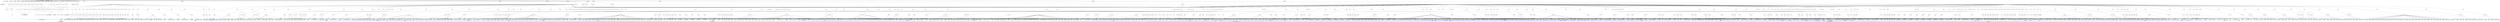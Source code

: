 digraph {
baseInfo[graphId=2114,category="extension_graph",isAnonymous=false,possibleRelation=true]
frameworkRelatedTypesInfo[0="javafx.fxml.Initializable"]
possibleCollaborationsInfo[0="2114~CLIENT_METHOD_DECLARATION-INSTANTIATION-~javafx.fxml.Initializable ~javafx.util.Callback ~false~true",1="2114~CLIENT_METHOD_DECLARATION-INSTANTIATION-~javafx.fxml.Initializable ~javafx.event.EventHandler ~false~true",2="2114~OVERRIDING_METHOD_DECLARATION-INSTANTIATION-~javafx.fxml.Initializable ~javafx.event.EventHandler ~false~true",3="2114~CLIENT_METHOD_DECLARATION-INSTANTIATION-~javafx.fxml.Initializable ~javafx.beans.value.ChangeListener ~false~true",4="2114~CLIENT_METHOD_DECLARATION-PARAMETER_DECLARATION-FIELD_DECLARATION-~javafx.fxml.Initializable ~javafx.application.Application ~false~false",5="2114~CLIENT_METHOD_DECLARATION-INSTANTIATION-~javafx.fxml.Initializable ~javafx.scene.control.TableCell ~false~true"]
locationInfo[projectName="bianconejo-CEFX",filePath="/bianconejo-CEFX/CEFX-master/src/cefx/CEPrincipalController.java",contextSignature="CEPrincipalController",graphId="2114"]
0[label="cefx.CEPrincipalController",vertexType="ROOT_CLIENT_CLASS_DECLARATION",isFrameworkType=false,color=red]
1[label="javafx.fxml.Initializable",vertexType="FRAMEWORK_INTERFACE_TYPE",isFrameworkType=true,peripheries=2]
2[label="MenuItemGestionRemises",vertexType="FIELD_DECLARATION",isFrameworkType=true,peripheries=2,shape=circle]
3[label="javafx.scene.control.MenuItem",vertexType="FRAMEWORK_CLASS_TYPE",isFrameworkType=true,peripheries=2]
4[label="adresseData",vertexType="FIELD_DECLARATION",isFrameworkType=true,peripheries=2,shape=circle]
5[label="javafx.collections.ObservableList",vertexType="FRAMEWORK_INTERFACE_TYPE",isFrameworkType=true,peripheries=2]
6[label="application",vertexType="FIELD_DECLARATION",isFrameworkType=false,shape=circle]
7[label="cefx.Main",vertexType="REFERENCE_CLIENT_CLASS_DECLARATION",isFrameworkType=false,color=blue]
8[label="javafx.application.Application",vertexType="FRAMEWORK_CLASS_TYPE",isFrameworkType=true,peripheries=2]
9[label="btnDetailsClient",vertexType="FIELD_DECLARATION",isFrameworkType=true,peripheries=2,shape=circle]
10[label="javafx.scene.control.Button",vertexType="FRAMEWORK_CLASS_TYPE",isFrameworkType=true,peripheries=2]
11[label="btnNewAdresse",vertexType="FIELD_DECLARATION",isFrameworkType=true,peripheries=2,shape=circle]
13[label="btnNewClient",vertexType="FIELD_DECLARATION",isFrameworkType=true,peripheries=2,shape=circle]
15[label="btnNewCommande",vertexType="FIELD_DECLARATION",isFrameworkType=true,peripheries=2,shape=circle]
17[label="btnNewContact",vertexType="FIELD_DECLARATION",isFrameworkType=true,peripheries=2,shape=circle]
19[label="btnRecherche",vertexType="FIELD_DECLARATION",isFrameworkType=true,peripheries=2,shape=circle]
21[label="btnSupprAdresse",vertexType="FIELD_DECLARATION",isFrameworkType=true,peripheries=2,shape=circle]
23[label="btnSupprClient",vertexType="FIELD_DECLARATION",isFrameworkType=true,peripheries=2,shape=circle]
25[label="btnSupprContact",vertexType="FIELD_DECLARATION",isFrameworkType=true,peripheries=2,shape=circle]
27[label="clientData",vertexType="FIELD_DECLARATION",isFrameworkType=true,peripheries=2,shape=circle]
29[label="colNomClient",vertexType="FIELD_DECLARATION",isFrameworkType=true,peripheries=2,shape=circle]
30[label="javafx.scene.control.TableColumn",vertexType="FRAMEWORK_CLASS_TYPE",isFrameworkType=true,peripheries=2]
31[label="colNumClient",vertexType="FIELD_DECLARATION",isFrameworkType=true,peripheries=2,shape=circle]
33[label="colTypeClient",vertexType="FIELD_DECLARATION",isFrameworkType=true,peripheries=2,shape=circle]
35[label="contactData",vertexType="FIELD_DECLARATION",isFrameworkType=true,peripheries=2,shape=circle]
37[label="menuItemCommande",vertexType="FIELD_DECLARATION",isFrameworkType=true,peripheries=2,shape=circle]
39[label="menuItemHistoCommande",vertexType="FIELD_DECLARATION",isFrameworkType=true,peripheries=2,shape=circle]
41[label="stage",vertexType="FIELD_DECLARATION",isFrameworkType=true,peripheries=2,shape=circle]
42[label="javafx.stage.Stage",vertexType="FRAMEWORK_CLASS_TYPE",isFrameworkType=true,peripheries=2]
43[label="tabAdresse",vertexType="FIELD_DECLARATION",isFrameworkType=true,peripheries=2,shape=circle]
44[label="javafx.scene.control.TableView",vertexType="FRAMEWORK_CLASS_TYPE",isFrameworkType=true,peripheries=2]
45[label="tabContact",vertexType="FIELD_DECLARATION",isFrameworkType=true,peripheries=2,shape=circle]
47[label="tabResultat",vertexType="FIELD_DECLARATION",isFrameworkType=true,peripheries=2,shape=circle]
49[label="titreContactData",vertexType="FIELD_DECLARATION",isFrameworkType=true,peripheries=2,shape=circle]
51[label="txtRecherche",vertexType="FIELD_DECLARATION",isFrameworkType=true,peripheries=2,shape=circle]
52[label="javafx.scene.control.TextField",vertexType="FRAMEWORK_CLASS_TYPE",isFrameworkType=true,peripheries=2]
53[label="typeAdresseData",vertexType="FIELD_DECLARATION",isFrameworkType=true,peripheries=2,shape=circle]
55[label="typeCiviliteData",vertexType="FIELD_DECLARATION",isFrameworkType=true,peripheries=2,shape=circle]
57[label="typeClientData",vertexType="FIELD_DECLARATION",isFrameworkType=true,peripheries=2,shape=circle]
59[label="typeVoieData",vertexType="FIELD_DECLARATION",isFrameworkType=true,peripheries=2,shape=circle]
61[label="void initialize(java.net.URL,java.util.ResourceBundle)",vertexType="OVERRIDING_METHOD_DECLARATION",isFrameworkType=false,shape=box]
62[label="VAR0",vertexType="VARIABLE_EXPRESION",isFrameworkType=true,peripheries=2,shape=circle]
64[label="javafx.scene.Node",vertexType="FRAMEWORK_CLASS_TYPE",isFrameworkType=true,peripheries=2]
63[label="setOnKeyPressed()",vertexType="INSIDE_CALL",isFrameworkType=true,peripheries=2,shape=box]
66[label="anonymous1",vertexType="VARIABLE_EXPRESION",isFrameworkType=false,shape=circle]
67[label="REFERENCE_ANONYMOUS_DECLARATION",vertexType="REFERENCE_ANONYMOUS_DECLARATION",isFrameworkType=false,color=blue]
68[label="javafx.event.EventHandler",vertexType="FRAMEWORK_INTERFACE_TYPE",isFrameworkType=true,peripheries=2]
65[label="new EventHandler()",vertexType="CONSTRUCTOR_CALL",isFrameworkType=false]
69[label="ke",vertexType="VARIABLE_EXPRESION",isFrameworkType=true,peripheries=2,shape=circle]
71[label="javafx.scene.input.KeyEvent",vertexType="FRAMEWORK_CLASS_TYPE",isFrameworkType=true,peripheries=2]
70[label="getCode()",vertexType="INSIDE_CALL",isFrameworkType=true,peripheries=2,shape=box]
73[label="getText()",vertexType="INSIDE_CALL",isFrameworkType=true,peripheries=2,shape=box]
74[label="VAR4",vertexType="VARIABLE_EXPRESION",isFrameworkType=true,peripheries=2,shape=circle]
75[label="setOnKeyPressed()",vertexType="INSIDE_CALL",isFrameworkType=true,peripheries=2,shape=box]
78[label="anonymous5",vertexType="VARIABLE_EXPRESION",isFrameworkType=false,shape=circle]
79[label="REFERENCE_ANONYMOUS_DECLARATION",vertexType="REFERENCE_ANONYMOUS_DECLARATION",isFrameworkType=false,color=blue]
77[label="new EventHandler()",vertexType="CONSTRUCTOR_CALL",isFrameworkType=false]
82[label="getCode()",vertexType="INSIDE_CALL",isFrameworkType=true,peripheries=2,shape=box]
84[label="getText()",vertexType="INSIDE_CALL",isFrameworkType=true,peripheries=2,shape=box]
85[label="VAR8",vertexType="VARIABLE_EXPRESION",isFrameworkType=true,peripheries=2,shape=circle]
86[label="setOnKeyPressed()",vertexType="INSIDE_CALL",isFrameworkType=true,peripheries=2,shape=box]
89[label="anonymous9",vertexType="VARIABLE_EXPRESION",isFrameworkType=false,shape=circle]
90[label="REFERENCE_ANONYMOUS_DECLARATION",vertexType="REFERENCE_ANONYMOUS_DECLARATION",isFrameworkType=false,color=blue]
88[label="new EventHandler()",vertexType="CONSTRUCTOR_CALL",isFrameworkType=false]
93[label="getCode()",vertexType="INSIDE_CALL",isFrameworkType=true,peripheries=2,shape=box]
95[label="getText()",vertexType="INSIDE_CALL",isFrameworkType=true,peripheries=2,shape=box]
96[label="btnNewAdresse",vertexType="VARIABLE_EXPRESION",isFrameworkType=true,peripheries=2,shape=circle]
98[label="javafx.scene.control.Control",vertexType="FRAMEWORK_CLASS_TYPE",isFrameworkType=true,peripheries=2]
97[label="setTooltip()",vertexType="INSIDE_CALL",isFrameworkType=true,peripheries=2,shape=box]
100[label="VAR13",vertexType="VARIABLE_EXPRESION",isFrameworkType=true,peripheries=2,shape=circle]
101[label="javafx.scene.control.Tooltip",vertexType="FRAMEWORK_CLASS_TYPE",isFrameworkType=true,peripheries=2]
99[label="new Tooltip()",vertexType="CONSTRUCTOR_CALL",isFrameworkType=true,peripheries=2]
102[label="btnNewClient",vertexType="VARIABLE_EXPRESION",isFrameworkType=true,peripheries=2,shape=circle]
103[label="setTooltip()",vertexType="INSIDE_CALL",isFrameworkType=true,peripheries=2,shape=box]
106[label="VAR15",vertexType="VARIABLE_EXPRESION",isFrameworkType=true,peripheries=2,shape=circle]
105[label="new Tooltip()",vertexType="CONSTRUCTOR_CALL",isFrameworkType=true,peripheries=2]
108[label="btnNewContact",vertexType="VARIABLE_EXPRESION",isFrameworkType=true,peripheries=2,shape=circle]
109[label="setTooltip()",vertexType="INSIDE_CALL",isFrameworkType=true,peripheries=2,shape=box]
112[label="VAR17",vertexType="VARIABLE_EXPRESION",isFrameworkType=true,peripheries=2,shape=circle]
111[label="new Tooltip()",vertexType="CONSTRUCTOR_CALL",isFrameworkType=true,peripheries=2]
114[label="btnRecherche",vertexType="VARIABLE_EXPRESION",isFrameworkType=true,peripheries=2,shape=circle]
115[label="setTooltip()",vertexType="INSIDE_CALL",isFrameworkType=true,peripheries=2,shape=box]
118[label="VAR19",vertexType="VARIABLE_EXPRESION",isFrameworkType=true,peripheries=2,shape=circle]
117[label="new Tooltip()",vertexType="CONSTRUCTOR_CALL",isFrameworkType=true,peripheries=2]
120[label="btnSupprAdresse",vertexType="VARIABLE_EXPRESION",isFrameworkType=true,peripheries=2,shape=circle]
121[label="setTooltip()",vertexType="INSIDE_CALL",isFrameworkType=true,peripheries=2,shape=box]
124[label="VAR21",vertexType="VARIABLE_EXPRESION",isFrameworkType=true,peripheries=2,shape=circle]
123[label="new Tooltip()",vertexType="CONSTRUCTOR_CALL",isFrameworkType=true,peripheries=2]
126[label="btnSupprClient",vertexType="VARIABLE_EXPRESION",isFrameworkType=true,peripheries=2,shape=circle]
127[label="setTooltip()",vertexType="INSIDE_CALL",isFrameworkType=true,peripheries=2,shape=box]
130[label="VAR23",vertexType="VARIABLE_EXPRESION",isFrameworkType=true,peripheries=2,shape=circle]
129[label="new Tooltip()",vertexType="CONSTRUCTOR_CALL",isFrameworkType=true,peripheries=2]
132[label="btnSupprContact",vertexType="VARIABLE_EXPRESION",isFrameworkType=true,peripheries=2,shape=circle]
133[label="setTooltip()",vertexType="INSIDE_CALL",isFrameworkType=true,peripheries=2,shape=box]
136[label="VAR25",vertexType="VARIABLE_EXPRESION",isFrameworkType=true,peripheries=2,shape=circle]
135[label="new Tooltip()",vertexType="CONSTRUCTOR_CALL",isFrameworkType=true,peripheries=2]
138[label="tabResultat",vertexType="VARIABLE_EXPRESION",isFrameworkType=true,peripheries=2,shape=circle]
139[label="setTooltip()",vertexType="INSIDE_CALL",isFrameworkType=true,peripheries=2,shape=box]
142[label="VAR27",vertexType="VARIABLE_EXPRESION",isFrameworkType=true,peripheries=2,shape=circle]
141[label="new Tooltip()",vertexType="CONSTRUCTOR_CALL",isFrameworkType=true,peripheries=2]
144[label="tabAdresse",vertexType="VARIABLE_EXPRESION",isFrameworkType=true,peripheries=2,shape=circle]
145[label="setTooltip()",vertexType="INSIDE_CALL",isFrameworkType=true,peripheries=2,shape=box]
148[label="VAR29",vertexType="VARIABLE_EXPRESION",isFrameworkType=true,peripheries=2,shape=circle]
147[label="new Tooltip()",vertexType="CONSTRUCTOR_CALL",isFrameworkType=true,peripheries=2]
150[label="tabContact",vertexType="VARIABLE_EXPRESION",isFrameworkType=true,peripheries=2,shape=circle]
151[label="setTooltip()",vertexType="INSIDE_CALL",isFrameworkType=true,peripheries=2,shape=box]
154[label="VAR31",vertexType="VARIABLE_EXPRESION",isFrameworkType=true,peripheries=2,shape=circle]
153[label="new Tooltip()",vertexType="CONSTRUCTOR_CALL",isFrameworkType=true,peripheries=2]
156[label="txtRecherche",vertexType="VARIABLE_EXPRESION",isFrameworkType=true,peripheries=2,shape=circle]
157[label="setTooltip()",vertexType="INSIDE_CALL",isFrameworkType=true,peripheries=2,shape=box]
160[label="VAR33",vertexType="VARIABLE_EXPRESION",isFrameworkType=true,peripheries=2,shape=circle]
159[label="new Tooltip()",vertexType="CONSTRUCTOR_CALL",isFrameworkType=true,peripheries=2]
163[label="requestFocus()",vertexType="INSIDE_CALL",isFrameworkType=true,peripheries=2,shape=box]
382[label="void setApp(cefx.Main)",vertexType="CLIENT_METHOD_DECLARATION",isFrameworkType=false,shape=box]
383[label="application",vertexType="PARAMETER_DECLARATION",isFrameworkType=false]
403[label="void initializeTabResultat()",vertexType="CLIENT_METHOD_DECLARATION",isFrameworkType=false,shape=box]
405[label="colNumClient",vertexType="VARIABLE_EXPRESION",isFrameworkType=true,peripheries=2,shape=circle]
404[label="new TableColumn()",vertexType="CONSTRUCTOR_CALL",isFrameworkType=true,peripheries=2]
408[label="setResizable()",vertexType="INSIDE_CALL",isFrameworkType=true,peripheries=2,shape=box]
410[label="setCellValueFactory()",vertexType="INSIDE_CALL",isFrameworkType=true,peripheries=2,shape=box]
412[label="VAR111",vertexType="VARIABLE_EXPRESION",isFrameworkType=true,peripheries=2,shape=circle]
413[label="javafx.scene.control.cell.PropertyValueFactory",vertexType="FRAMEWORK_CLASS_TYPE",isFrameworkType=true,peripheries=2]
411[label="new PropertyValueFactory()",vertexType="CONSTRUCTOR_CALL",isFrameworkType=true,peripheries=2]
415[label="colPrefixe",vertexType="VARIABLE_EXPRESION",isFrameworkType=true,peripheries=2,shape=circle]
414[label="new TableColumn()",vertexType="CONSTRUCTOR_CALL",isFrameworkType=true,peripheries=2]
418[label="setResizable()",vertexType="INSIDE_CALL",isFrameworkType=true,peripheries=2,shape=box]
420[label="setCellValueFactory()",vertexType="INSIDE_CALL",isFrameworkType=true,peripheries=2,shape=box]
422[label="VAR115",vertexType="VARIABLE_EXPRESION",isFrameworkType=true,peripheries=2,shape=circle]
421[label="new PropertyValueFactory()",vertexType="CONSTRUCTOR_CALL",isFrameworkType=true,peripheries=2]
425[label="setCellFactory()",vertexType="INSIDE_CALL",isFrameworkType=true,peripheries=2,shape=box]
426[label="TextFieldTableCell",vertexType="VARIABLE_EXPRESION",isFrameworkType=true,peripheries=2,shape=circle]
428[label="javafx.scene.control.cell.TextFieldTableCell",vertexType="FRAMEWORK_CLASS_TYPE",isFrameworkType=true,peripheries=2]
427[label="forTableColumn()",vertexType="INSIDE_CALL",isFrameworkType=true,peripheries=2,shape=box]
430[label="setEditable()",vertexType="INSIDE_CALL",isFrameworkType=true,peripheries=2,shape=box]
432[label="setOnEditCommit()",vertexType="INSIDE_CALL",isFrameworkType=true,peripheries=2,shape=box]
434[label="anonymous120",vertexType="VARIABLE_EXPRESION",isFrameworkType=false,shape=circle]
435[label="REFERENCE_ANONYMOUS_DECLARATION",vertexType="REFERENCE_ANONYMOUS_DECLARATION",isFrameworkType=false,color=blue]
433[label="new EventHandler()",vertexType="CONSTRUCTOR_CALL",isFrameworkType=false]
437[label="VAR121",vertexType="VARIABLE_EXPRESION",isFrameworkType=true,peripheries=2,shape=circle]
438[label="getItems()",vertexType="INSIDE_CALL",isFrameworkType=true,peripheries=2,shape=box]
440[label="t",vertexType="VARIABLE_EXPRESION",isFrameworkType=true,peripheries=2,shape=circle]
442[label="javafx.scene.control.TableColumn.CellEditEvent",vertexType="FRAMEWORK_CLASS_TYPE",isFrameworkType=true,peripheries=2]
441[label="getTableView()",vertexType="INSIDE_CALL",isFrameworkType=true,peripheries=2,shape=box]
443[label="VAR123",vertexType="VARIABLE_EXPRESION",isFrameworkType=true,peripheries=2,shape=circle]
445[label="javafx.scene.control.TablePositionBase",vertexType="FRAMEWORK_CLASS_TYPE",isFrameworkType=true,peripheries=2]
444[label="getRow()",vertexType="INSIDE_CALL",isFrameworkType=true,peripheries=2,shape=box]
447[label="getTablePosition()",vertexType="INSIDE_CALL",isFrameworkType=true,peripheries=2,shape=box]
449[label="getNewValue()",vertexType="INSIDE_CALL",isFrameworkType=true,peripheries=2,shape=box]
451[label="getRowValue()",vertexType="INSIDE_CALL",isFrameworkType=true,peripheries=2,shape=box]
453[label="colNomClient",vertexType="VARIABLE_EXPRESION",isFrameworkType=true,peripheries=2,shape=circle]
452[label="new TableColumn()",vertexType="CONSTRUCTOR_CALL",isFrameworkType=true,peripheries=2]
456[label="setCellValueFactory()",vertexType="INSIDE_CALL",isFrameworkType=true,peripheries=2,shape=box]
458[label="VAR129",vertexType="VARIABLE_EXPRESION",isFrameworkType=true,peripheries=2,shape=circle]
457[label="new PropertyValueFactory()",vertexType="CONSTRUCTOR_CALL",isFrameworkType=true,peripheries=2]
461[label="setCellFactory()",vertexType="INSIDE_CALL",isFrameworkType=true,peripheries=2,shape=box]
463[label="forTableColumn()",vertexType="INSIDE_CALL",isFrameworkType=true,peripheries=2,shape=box]
465[label="setResizable()",vertexType="INSIDE_CALL",isFrameworkType=true,peripheries=2,shape=box]
467[label="setEditable()",vertexType="INSIDE_CALL",isFrameworkType=true,peripheries=2,shape=box]
469[label="setOnEditCommit()",vertexType="INSIDE_CALL",isFrameworkType=true,peripheries=2,shape=box]
471[label="anonymous135",vertexType="VARIABLE_EXPRESION",isFrameworkType=false,shape=circle]
472[label="REFERENCE_ANONYMOUS_DECLARATION",vertexType="REFERENCE_ANONYMOUS_DECLARATION",isFrameworkType=false,color=blue]
470[label="new EventHandler()",vertexType="CONSTRUCTOR_CALL",isFrameworkType=false]
474[label="VAR136",vertexType="VARIABLE_EXPRESION",isFrameworkType=true,peripheries=2,shape=circle]
475[label="getItems()",vertexType="INSIDE_CALL",isFrameworkType=true,peripheries=2,shape=box]
478[label="getTableView()",vertexType="INSIDE_CALL",isFrameworkType=true,peripheries=2,shape=box]
479[label="VAR138",vertexType="VARIABLE_EXPRESION",isFrameworkType=true,peripheries=2,shape=circle]
480[label="getRow()",vertexType="INSIDE_CALL",isFrameworkType=true,peripheries=2,shape=box]
483[label="getTablePosition()",vertexType="INSIDE_CALL",isFrameworkType=true,peripheries=2,shape=box]
485[label="getNewValue()",vertexType="INSIDE_CALL",isFrameworkType=true,peripheries=2,shape=box]
487[label="getRowValue()",vertexType="INSIDE_CALL",isFrameworkType=true,peripheries=2,shape=box]
489[label="colTypeClient",vertexType="VARIABLE_EXPRESION",isFrameworkType=true,peripheries=2,shape=circle]
488[label="new TableColumn()",vertexType="CONSTRUCTOR_CALL",isFrameworkType=true,peripheries=2]
492[label="setCellValueFactory()",vertexType="INSIDE_CALL",isFrameworkType=true,peripheries=2,shape=box]
494[label="VAR144",vertexType="VARIABLE_EXPRESION",isFrameworkType=true,peripheries=2,shape=circle]
493[label="new PropertyValueFactory()",vertexType="CONSTRUCTOR_CALL",isFrameworkType=true,peripheries=2]
497[label="setResizable()",vertexType="INSIDE_CALL",isFrameworkType=true,peripheries=2,shape=box]
499[label="setCellFactory()",vertexType="INSIDE_CALL",isFrameworkType=true,peripheries=2,shape=box]
500[label="ComboBoxTableCell",vertexType="VARIABLE_EXPRESION",isFrameworkType=true,peripheries=2,shape=circle]
502[label="javafx.scene.control.cell.ComboBoxTableCell",vertexType="FRAMEWORK_CLASS_TYPE",isFrameworkType=true,peripheries=2]
501[label="forTableColumn()",vertexType="INSIDE_CALL",isFrameworkType=true,peripheries=2,shape=box]
504[label="setCellFactory()",vertexType="INSIDE_CALL",isFrameworkType=true,peripheries=2,shape=box]
506[label="anonymous149",vertexType="VARIABLE_EXPRESION",isFrameworkType=false,shape=circle]
507[label="REFERENCE_ANONYMOUS_DECLARATION",vertexType="REFERENCE_ANONYMOUS_DECLARATION",isFrameworkType=false,color=blue]
508[label="javafx.util.Callback",vertexType="FRAMEWORK_INTERFACE_TYPE",isFrameworkType=true,peripheries=2]
505[label="new Callback()",vertexType="CONSTRUCTOR_CALL",isFrameworkType=false]
510[label="anonymous150",vertexType="VARIABLE_EXPRESION",isFrameworkType=false,shape=circle]
511[label="REFERENCE_ANONYMOUS_DECLARATION",vertexType="REFERENCE_ANONYMOUS_DECLARATION",isFrameworkType=false,color=blue]
512[label="javafx.scene.control.TableCell",vertexType="FRAMEWORK_CLASS_TYPE",isFrameworkType=true,peripheries=2]
509[label="new TableCell()",vertexType="CONSTRUCTOR_CALL",isFrameworkType=false]
514[label="comboCell",vertexType="VARIABLE_EXPRESION",isFrameworkType=true,peripheries=2,shape=circle]
515[label="javafx.scene.control.ComboBox",vertexType="FRAMEWORK_CLASS_TYPE",isFrameworkType=true,peripheries=2]
513[label="new ComboBox()",vertexType="CONSTRUCTOR_CALL",isFrameworkType=true,peripheries=2]
516[label="VAR152",vertexType="VARIABLE_EXPRESION",isFrameworkType=true,peripheries=2,shape=circle]
518[label="javafx.scene.control.SingleSelectionModel",vertexType="FRAMEWORK_CLASS_TYPE",isFrameworkType=true,peripheries=2]
517[label="select()",vertexType="INSIDE_CALL",isFrameworkType=true,peripheries=2,shape=box]
520[label="getSelectionModel()",vertexType="INSIDE_CALL",isFrameworkType=true,peripheries=2,shape=box]
521[label="_:javafx.scene.control.Labeled",vertexType="VARIABLE_EXPRESION",isFrameworkType=true,peripheries=2,shape=circle]
523[label="javafx.scene.control.Labeled",vertexType="FRAMEWORK_CLASS_TYPE",isFrameworkType=true,peripheries=2]
522[label="setGraphic()",vertexType="INSIDE_CALL",isFrameworkType=true,peripheries=2,shape=box]
525[label="setGraphic()",vertexType="INSIDE_CALL",isFrameworkType=true,peripheries=2,shape=box]
527[label="setCellFactory()",vertexType="INSIDE_CALL",isFrameworkType=true,peripheries=2,shape=box]
529[label="anonymous157",vertexType="VARIABLE_EXPRESION",isFrameworkType=false,shape=circle]
530[label="REFERENCE_ANONYMOUS_DECLARATION",vertexType="REFERENCE_ANONYMOUS_DECLARATION",isFrameworkType=false,color=blue]
528[label="new Callback()",vertexType="CONSTRUCTOR_CALL",isFrameworkType=false]
533[label="anonymous158",vertexType="VARIABLE_EXPRESION",isFrameworkType=false,shape=circle]
534[label="REFERENCE_ANONYMOUS_DECLARATION",vertexType="REFERENCE_ANONYMOUS_DECLARATION",isFrameworkType=false,color=blue]
532[label="new TableCell()",vertexType="CONSTRUCTOR_CALL",isFrameworkType=false]
536[label="new ComboBox()",vertexType="CONSTRUCTOR_CALL",isFrameworkType=true,peripheries=2]
538[label="VAR160",vertexType="VARIABLE_EXPRESION",isFrameworkType=true,peripheries=2,shape=circle]
539[label="select()",vertexType="INSIDE_CALL",isFrameworkType=true,peripheries=2,shape=box]
542[label="getSelectionModel()",vertexType="INSIDE_CALL",isFrameworkType=true,peripheries=2,shape=box]
543[label="VAR162",vertexType="VARIABLE_EXPRESION",isFrameworkType=true,peripheries=2,shape=circle]
545[label="javafx.beans.value.ObservableValue",vertexType="FRAMEWORK_INTERFACE_TYPE",isFrameworkType=true,peripheries=2]
544[label="addListener()",vertexType="INSIDE_CALL",isFrameworkType=true,peripheries=2,shape=box]
547[label="valueProperty()",vertexType="INSIDE_CALL",isFrameworkType=true,peripheries=2,shape=box]
549[label="anonymous164",vertexType="VARIABLE_EXPRESION",isFrameworkType=false,shape=circle]
550[label="REFERENCE_ANONYMOUS_DECLARATION",vertexType="REFERENCE_ANONYMOUS_DECLARATION",isFrameworkType=false,color=blue]
551[label="javafx.beans.value.ChangeListener",vertexType="FRAMEWORK_INTERFACE_TYPE",isFrameworkType=true,peripheries=2]
548[label="new ChangeListener()",vertexType="CONSTRUCTOR_CALL",isFrameworkType=false]
552[label="tabResultat",vertexType="VARIABLE_EXPRESION",isFrameworkType=true,peripheries=2,shape=circle]
553[label="getItems()",vertexType="INSIDE_CALL",isFrameworkType=true,peripheries=2,shape=box]
555[label="_:javafx.scene.control.IndexedCell",vertexType="VARIABLE_EXPRESION",isFrameworkType=true,peripheries=2,shape=circle]
557[label="javafx.scene.control.IndexedCell",vertexType="FRAMEWORK_CLASS_TYPE",isFrameworkType=true,peripheries=2]
556[label="getIndex()",vertexType="INSIDE_CALL",isFrameworkType=true,peripheries=2,shape=box]
559[label="getItems()",vertexType="INSIDE_CALL",isFrameworkType=true,peripheries=2,shape=box]
561[label="getIndex()",vertexType="INSIDE_CALL",isFrameworkType=true,peripheries=2,shape=box]
563[label="setGraphic()",vertexType="INSIDE_CALL",isFrameworkType=true,peripheries=2,shape=box]
565[label="setGraphic()",vertexType="INSIDE_CALL",isFrameworkType=true,peripheries=2,shape=box]
567[label="colObs",vertexType="VARIABLE_EXPRESION",isFrameworkType=true,peripheries=2,shape=circle]
566[label="new TableColumn()",vertexType="CONSTRUCTOR_CALL",isFrameworkType=true,peripheries=2]
570[label="setResizable()",vertexType="INSIDE_CALL",isFrameworkType=true,peripheries=2,shape=box]
572[label="setCellValueFactory()",vertexType="INSIDE_CALL",isFrameworkType=true,peripheries=2,shape=box]
574[label="VAR174",vertexType="VARIABLE_EXPRESION",isFrameworkType=true,peripheries=2,shape=circle]
573[label="new PropertyValueFactory()",vertexType="CONSTRUCTOR_CALL",isFrameworkType=true,peripheries=2]
577[label="setCellFactory()",vertexType="INSIDE_CALL",isFrameworkType=true,peripheries=2,shape=box]
579[label="forTableColumn()",vertexType="INSIDE_CALL",isFrameworkType=true,peripheries=2,shape=box]
581[label="setEditable()",vertexType="INSIDE_CALL",isFrameworkType=true,peripheries=2,shape=box]
583[label="setOnEditCommit()",vertexType="INSIDE_CALL",isFrameworkType=true,peripheries=2,shape=box]
585[label="anonymous179",vertexType="VARIABLE_EXPRESION",isFrameworkType=false,shape=circle]
586[label="REFERENCE_ANONYMOUS_DECLARATION",vertexType="REFERENCE_ANONYMOUS_DECLARATION",isFrameworkType=false,color=blue]
584[label="new EventHandler()",vertexType="CONSTRUCTOR_CALL",isFrameworkType=false]
588[label="VAR180",vertexType="VARIABLE_EXPRESION",isFrameworkType=true,peripheries=2,shape=circle]
589[label="getItems()",vertexType="INSIDE_CALL",isFrameworkType=true,peripheries=2,shape=box]
592[label="getTableView()",vertexType="INSIDE_CALL",isFrameworkType=true,peripheries=2,shape=box]
593[label="VAR182",vertexType="VARIABLE_EXPRESION",isFrameworkType=true,peripheries=2,shape=circle]
594[label="getRow()",vertexType="INSIDE_CALL",isFrameworkType=true,peripheries=2,shape=box]
597[label="getTablePosition()",vertexType="INSIDE_CALL",isFrameworkType=true,peripheries=2,shape=box]
599[label="getNewValue()",vertexType="INSIDE_CALL",isFrameworkType=true,peripheries=2,shape=box]
601[label="getRowValue()",vertexType="INSIDE_CALL",isFrameworkType=true,peripheries=2,shape=box]
602[label="VAR186",vertexType="VARIABLE_EXPRESION",isFrameworkType=true,peripheries=2,shape=circle]
603[label="addAll()",vertexType="INSIDE_CALL",isFrameworkType=true,peripheries=2,shape=box]
606[label="getColumns()",vertexType="INSIDE_CALL",isFrameworkType=true,peripheries=2,shape=box]
607[label="VAR188",vertexType="VARIABLE_EXPRESION",isFrameworkType=true,peripheries=2,shape=circle]
609[label="javafx.beans.property.ReadOnlyDoubleProperty",vertexType="FRAMEWORK_CLASS_TYPE",isFrameworkType=true,peripheries=2]
608[label="toString()",vertexType="INSIDE_CALL",isFrameworkType=true,peripheries=2,shape=box]
611[label="widthProperty()",vertexType="INSIDE_CALL",isFrameworkType=true,peripheries=2,shape=box]
612[label="VAR190",vertexType="VARIABLE_EXPRESION",isFrameworkType=true,peripheries=2,shape=circle]
614[label="javafx.beans.property.Property",vertexType="FRAMEWORK_INTERFACE_TYPE",isFrameworkType=true,peripheries=2]
613[label="bind()",vertexType="INSIDE_CALL",isFrameworkType=true,peripheries=2,shape=box]
616[label="prefWidthProperty()",vertexType="INSIDE_CALL",isFrameworkType=true,peripheries=2,shape=box]
617[label="VAR192",vertexType="VARIABLE_EXPRESION",isFrameworkType=true,peripheries=2,shape=circle]
619[label="javafx.beans.binding.DoubleExpression",vertexType="FRAMEWORK_CLASS_TYPE",isFrameworkType=true,peripheries=2]
618[label="multiply()",vertexType="INSIDE_CALL",isFrameworkType=true,peripheries=2,shape=box]
621[label="widthProperty()",vertexType="INSIDE_CALL",isFrameworkType=true,peripheries=2,shape=box]
622[label="VAR194",vertexType="VARIABLE_EXPRESION",isFrameworkType=true,peripheries=2,shape=circle]
623[label="bind()",vertexType="INSIDE_CALL",isFrameworkType=true,peripheries=2,shape=box]
626[label="prefWidthProperty()",vertexType="INSIDE_CALL",isFrameworkType=true,peripheries=2,shape=box]
627[label="VAR196",vertexType="VARIABLE_EXPRESION",isFrameworkType=true,peripheries=2,shape=circle]
628[label="multiply()",vertexType="INSIDE_CALL",isFrameworkType=true,peripheries=2,shape=box]
631[label="widthProperty()",vertexType="INSIDE_CALL",isFrameworkType=true,peripheries=2,shape=box]
632[label="VAR198",vertexType="VARIABLE_EXPRESION",isFrameworkType=true,peripheries=2,shape=circle]
633[label="bind()",vertexType="INSIDE_CALL",isFrameworkType=true,peripheries=2,shape=box]
636[label="prefWidthProperty()",vertexType="INSIDE_CALL",isFrameworkType=true,peripheries=2,shape=box]
637[label="VAR200",vertexType="VARIABLE_EXPRESION",isFrameworkType=true,peripheries=2,shape=circle]
638[label="multiply()",vertexType="INSIDE_CALL",isFrameworkType=true,peripheries=2,shape=box]
641[label="widthProperty()",vertexType="INSIDE_CALL",isFrameworkType=true,peripheries=2,shape=box]
642[label="VAR202",vertexType="VARIABLE_EXPRESION",isFrameworkType=true,peripheries=2,shape=circle]
643[label="bind()",vertexType="INSIDE_CALL",isFrameworkType=true,peripheries=2,shape=box]
646[label="prefWidthProperty()",vertexType="INSIDE_CALL",isFrameworkType=true,peripheries=2,shape=box]
647[label="VAR204",vertexType="VARIABLE_EXPRESION",isFrameworkType=true,peripheries=2,shape=circle]
648[label="multiply()",vertexType="INSIDE_CALL",isFrameworkType=true,peripheries=2,shape=box]
651[label="widthProperty()",vertexType="INSIDE_CALL",isFrameworkType=true,peripheries=2,shape=box]
652[label="VAR206",vertexType="VARIABLE_EXPRESION",isFrameworkType=true,peripheries=2,shape=circle]
653[label="bind()",vertexType="INSIDE_CALL",isFrameworkType=true,peripheries=2,shape=box]
656[label="prefWidthProperty()",vertexType="INSIDE_CALL",isFrameworkType=true,peripheries=2,shape=box]
657[label="VAR208",vertexType="VARIABLE_EXPRESION",isFrameworkType=true,peripheries=2,shape=circle]
658[label="multiply()",vertexType="INSIDE_CALL",isFrameworkType=true,peripheries=2,shape=box]
661[label="widthProperty()",vertexType="INSIDE_CALL",isFrameworkType=true,peripheries=2,shape=box]
663[label="setEditable()",vertexType="INSIDE_CALL",isFrameworkType=true,peripheries=2,shape=box]
664[label="VAR211",vertexType="VARIABLE_EXPRESION",isFrameworkType=true,peripheries=2,shape=circle]
665[label="addListener()",vertexType="INSIDE_CALL",isFrameworkType=true,peripheries=2,shape=box]
667[label="VAR212",vertexType="VARIABLE_EXPRESION",isFrameworkType=true,peripheries=2,shape=circle]
669[label="javafx.scene.control.SelectionModel",vertexType="FRAMEWORK_CLASS_TYPE",isFrameworkType=true,peripheries=2]
668[label="selectedItemProperty()",vertexType="INSIDE_CALL",isFrameworkType=true,peripheries=2,shape=box]
671[label="getSelectionModel()",vertexType="INSIDE_CALL",isFrameworkType=true,peripheries=2,shape=box]
673[label="anonymous214",vertexType="VARIABLE_EXPRESION",isFrameworkType=false,shape=circle]
674[label="REFERENCE_ANONYMOUS_DECLARATION",vertexType="REFERENCE_ANONYMOUS_DECLARATION",isFrameworkType=false,color=blue]
672[label="new ChangeListener()",vertexType="CONSTRUCTOR_CALL",isFrameworkType=false]
676[label="btnSupprClient",vertexType="VARIABLE_EXPRESION",isFrameworkType=true,peripheries=2,shape=circle]
677[label="setDisable()",vertexType="INSIDE_CALL",isFrameworkType=true,peripheries=2,shape=box]
679[label="btnNewContact",vertexType="VARIABLE_EXPRESION",isFrameworkType=true,peripheries=2,shape=circle]
680[label="setDisable()",vertexType="INSIDE_CALL",isFrameworkType=true,peripheries=2,shape=box]
682[label="btnNewAdresse",vertexType="VARIABLE_EXPRESION",isFrameworkType=true,peripheries=2,shape=circle]
683[label="setDisable()",vertexType="INSIDE_CALL",isFrameworkType=true,peripheries=2,shape=box]
686[label="setDisable()",vertexType="INSIDE_CALL",isFrameworkType=true,peripheries=2,shape=box]
688[label="setDisable()",vertexType="INSIDE_CALL",isFrameworkType=true,peripheries=2,shape=box]
690[label="setDisable()",vertexType="INSIDE_CALL",isFrameworkType=true,peripheries=2,shape=box]
691[label="btnSupprContact",vertexType="VARIABLE_EXPRESION",isFrameworkType=true,peripheries=2,shape=circle]
692[label="setDisable()",vertexType="INSIDE_CALL",isFrameworkType=true,peripheries=2,shape=box]
694[label="btnSupprAdresse",vertexType="VARIABLE_EXPRESION",isFrameworkType=true,peripheries=2,shape=circle]
695[label="setDisable()",vertexType="INSIDE_CALL",isFrameworkType=true,peripheries=2,shape=box]
702[label="void initializeTabContact()",vertexType="CLIENT_METHOD_DECLARATION",isFrameworkType=false,shape=box]
703[label="VAR223",vertexType="VARIABLE_EXPRESION",isFrameworkType=true,peripheries=2,shape=circle]
704[label="addListener()",vertexType="INSIDE_CALL",isFrameworkType=true,peripheries=2,shape=box]
706[label="VAR224",vertexType="VARIABLE_EXPRESION",isFrameworkType=true,peripheries=2,shape=circle]
707[label="selectedItemProperty()",vertexType="INSIDE_CALL",isFrameworkType=true,peripheries=2,shape=box]
709[label="tabContact",vertexType="VARIABLE_EXPRESION",isFrameworkType=true,peripheries=2,shape=circle]
710[label="getSelectionModel()",vertexType="INSIDE_CALL",isFrameworkType=true,peripheries=2,shape=box]
713[label="anonymous226",vertexType="VARIABLE_EXPRESION",isFrameworkType=false,shape=circle]
714[label="REFERENCE_ANONYMOUS_DECLARATION",vertexType="REFERENCE_ANONYMOUS_DECLARATION",isFrameworkType=false,color=blue]
712[label="new ChangeListener()",vertexType="CONSTRUCTOR_CALL",isFrameworkType=false]
716[label="btnSupprContact",vertexType="VARIABLE_EXPRESION",isFrameworkType=true,peripheries=2,shape=circle]
717[label="setDisable()",vertexType="INSIDE_CALL",isFrameworkType=true,peripheries=2,shape=box]
720[label="setDisable()",vertexType="INSIDE_CALL",isFrameworkType=true,peripheries=2,shape=box]
722[label="colTitreContact",vertexType="VARIABLE_EXPRESION",isFrameworkType=true,peripheries=2,shape=circle]
721[label="new TableColumn()",vertexType="CONSTRUCTOR_CALL",isFrameworkType=true,peripheries=2]
725[label="setCellValueFactory()",vertexType="INSIDE_CALL",isFrameworkType=true,peripheries=2,shape=box]
727[label="VAR231",vertexType="VARIABLE_EXPRESION",isFrameworkType=true,peripheries=2,shape=circle]
726[label="new PropertyValueFactory()",vertexType="CONSTRUCTOR_CALL",isFrameworkType=true,peripheries=2]
730[label="setCellFactory()",vertexType="INSIDE_CALL",isFrameworkType=true,peripheries=2,shape=box]
731[label="ComboBoxTableCell",vertexType="VARIABLE_EXPRESION",isFrameworkType=true,peripheries=2,shape=circle]
732[label="forTableColumn()",vertexType="INSIDE_CALL",isFrameworkType=true,peripheries=2,shape=box]
735[label="setCellFactory()",vertexType="INSIDE_CALL",isFrameworkType=true,peripheries=2,shape=box]
737[label="anonymous235",vertexType="VARIABLE_EXPRESION",isFrameworkType=false,shape=circle]
738[label="REFERENCE_ANONYMOUS_DECLARATION",vertexType="REFERENCE_ANONYMOUS_DECLARATION",isFrameworkType=false,color=blue]
736[label="new Callback()",vertexType="CONSTRUCTOR_CALL",isFrameworkType=false]
741[label="anonymous236",vertexType="VARIABLE_EXPRESION",isFrameworkType=false,shape=circle]
742[label="REFERENCE_ANONYMOUS_DECLARATION",vertexType="REFERENCE_ANONYMOUS_DECLARATION",isFrameworkType=false,color=blue]
740[label="new TableCell()",vertexType="CONSTRUCTOR_CALL",isFrameworkType=false]
745[label="comboCell",vertexType="VARIABLE_EXPRESION",isFrameworkType=true,peripheries=2,shape=circle]
744[label="new ComboBox()",vertexType="CONSTRUCTOR_CALL",isFrameworkType=true,peripheries=2]
747[label="VAR238",vertexType="VARIABLE_EXPRESION",isFrameworkType=true,peripheries=2,shape=circle]
748[label="select()",vertexType="INSIDE_CALL",isFrameworkType=true,peripheries=2,shape=box]
751[label="getSelectionModel()",vertexType="INSIDE_CALL",isFrameworkType=true,peripheries=2,shape=box]
752[label="VAR240",vertexType="VARIABLE_EXPRESION",isFrameworkType=true,peripheries=2,shape=circle]
753[label="addListener()",vertexType="INSIDE_CALL",isFrameworkType=true,peripheries=2,shape=box]
756[label="valueProperty()",vertexType="INSIDE_CALL",isFrameworkType=true,peripheries=2,shape=box]
758[label="anonymous242",vertexType="VARIABLE_EXPRESION",isFrameworkType=false,shape=circle]
759[label="REFERENCE_ANONYMOUS_DECLARATION",vertexType="REFERENCE_ANONYMOUS_DECLARATION",isFrameworkType=false,color=blue]
757[label="new ChangeListener()",vertexType="CONSTRUCTOR_CALL",isFrameworkType=false]
762[label="getItems()",vertexType="INSIDE_CALL",isFrameworkType=true,peripheries=2,shape=box]
763[label="_:javafx.scene.control.IndexedCell",vertexType="VARIABLE_EXPRESION",isFrameworkType=true,peripheries=2,shape=circle]
764[label="getIndex()",vertexType="INSIDE_CALL",isFrameworkType=true,peripheries=2,shape=box]
767[label="getItems()",vertexType="INSIDE_CALL",isFrameworkType=true,peripheries=2,shape=box]
769[label="getIndex()",vertexType="INSIDE_CALL",isFrameworkType=true,peripheries=2,shape=box]
770[label="_:javafx.scene.control.Labeled",vertexType="VARIABLE_EXPRESION",isFrameworkType=true,peripheries=2,shape=circle]
771[label="setGraphic()",vertexType="INSIDE_CALL",isFrameworkType=true,peripheries=2,shape=box]
774[label="setGraphic()",vertexType="INSIDE_CALL",isFrameworkType=true,peripheries=2,shape=box]
776[label="colTypeCivilite",vertexType="VARIABLE_EXPRESION",isFrameworkType=true,peripheries=2,shape=circle]
775[label="new TableColumn()",vertexType="CONSTRUCTOR_CALL",isFrameworkType=true,peripheries=2]
779[label="setCellValueFactory()",vertexType="INSIDE_CALL",isFrameworkType=true,peripheries=2,shape=box]
781[label="VAR251",vertexType="VARIABLE_EXPRESION",isFrameworkType=true,peripheries=2,shape=circle]
780[label="new PropertyValueFactory()",vertexType="CONSTRUCTOR_CALL",isFrameworkType=true,peripheries=2]
784[label="setCellFactory()",vertexType="INSIDE_CALL",isFrameworkType=true,peripheries=2,shape=box]
786[label="anonymous253",vertexType="VARIABLE_EXPRESION",isFrameworkType=false,shape=circle]
787[label="REFERENCE_ANONYMOUS_DECLARATION",vertexType="REFERENCE_ANONYMOUS_DECLARATION",isFrameworkType=false,color=blue]
785[label="new Callback()",vertexType="CONSTRUCTOR_CALL",isFrameworkType=false]
790[label="anonymous254",vertexType="VARIABLE_EXPRESION",isFrameworkType=false,shape=circle]
791[label="REFERENCE_ANONYMOUS_DECLARATION",vertexType="REFERENCE_ANONYMOUS_DECLARATION",isFrameworkType=false,color=blue]
789[label="new TableCell()",vertexType="CONSTRUCTOR_CALL",isFrameworkType=false]
793[label="new ComboBox()",vertexType="CONSTRUCTOR_CALL",isFrameworkType=true,peripheries=2]
795[label="VAR256",vertexType="VARIABLE_EXPRESION",isFrameworkType=true,peripheries=2,shape=circle]
796[label="select()",vertexType="INSIDE_CALL",isFrameworkType=true,peripheries=2,shape=box]
799[label="getSelectionModel()",vertexType="INSIDE_CALL",isFrameworkType=true,peripheries=2,shape=box]
800[label="VAR258",vertexType="VARIABLE_EXPRESION",isFrameworkType=true,peripheries=2,shape=circle]
801[label="addListener()",vertexType="INSIDE_CALL",isFrameworkType=true,peripheries=2,shape=box]
804[label="valueProperty()",vertexType="INSIDE_CALL",isFrameworkType=true,peripheries=2,shape=box]
806[label="anonymous260",vertexType="VARIABLE_EXPRESION",isFrameworkType=false,shape=circle]
807[label="REFERENCE_ANONYMOUS_DECLARATION",vertexType="REFERENCE_ANONYMOUS_DECLARATION",isFrameworkType=false,color=blue]
805[label="new ChangeListener()",vertexType="CONSTRUCTOR_CALL",isFrameworkType=false]
810[label="getItems()",vertexType="INSIDE_CALL",isFrameworkType=true,peripheries=2,shape=box]
812[label="getIndex()",vertexType="INSIDE_CALL",isFrameworkType=true,peripheries=2,shape=box]
814[label="getItems()",vertexType="INSIDE_CALL",isFrameworkType=true,peripheries=2,shape=box]
816[label="getIndex()",vertexType="INSIDE_CALL",isFrameworkType=true,peripheries=2,shape=box]
818[label="setGraphic()",vertexType="INSIDE_CALL",isFrameworkType=true,peripheries=2,shape=box]
820[label="setGraphic()",vertexType="INSIDE_CALL",isFrameworkType=true,peripheries=2,shape=box]
822[label="colPrenomContact",vertexType="VARIABLE_EXPRESION",isFrameworkType=true,peripheries=2,shape=circle]
821[label="new TableColumn()",vertexType="CONSTRUCTOR_CALL",isFrameworkType=true,peripheries=2]
825[label="setCellValueFactory()",vertexType="INSIDE_CALL",isFrameworkType=true,peripheries=2,shape=box]
827[label="VAR269",vertexType="VARIABLE_EXPRESION",isFrameworkType=true,peripheries=2,shape=circle]
826[label="new PropertyValueFactory()",vertexType="CONSTRUCTOR_CALL",isFrameworkType=true,peripheries=2]
830[label="setCellFactory()",vertexType="INSIDE_CALL",isFrameworkType=true,peripheries=2,shape=box]
831[label="TextFieldTableCell",vertexType="VARIABLE_EXPRESION",isFrameworkType=true,peripheries=2,shape=circle]
832[label="forTableColumn()",vertexType="INSIDE_CALL",isFrameworkType=true,peripheries=2,shape=box]
835[label="setEditable()",vertexType="INSIDE_CALL",isFrameworkType=true,peripheries=2,shape=box]
837[label="setOnEditCommit()",vertexType="INSIDE_CALL",isFrameworkType=true,peripheries=2,shape=box]
839[label="anonymous274",vertexType="VARIABLE_EXPRESION",isFrameworkType=false,shape=circle]
840[label="REFERENCE_ANONYMOUS_DECLARATION",vertexType="REFERENCE_ANONYMOUS_DECLARATION",isFrameworkType=false,color=blue]
838[label="new EventHandler()",vertexType="CONSTRUCTOR_CALL",isFrameworkType=false]
842[label="VAR275",vertexType="VARIABLE_EXPRESION",isFrameworkType=true,peripheries=2,shape=circle]
843[label="getItems()",vertexType="INSIDE_CALL",isFrameworkType=true,peripheries=2,shape=box]
845[label="t",vertexType="VARIABLE_EXPRESION",isFrameworkType=true,peripheries=2,shape=circle]
846[label="getTableView()",vertexType="INSIDE_CALL",isFrameworkType=true,peripheries=2,shape=box]
848[label="VAR277",vertexType="VARIABLE_EXPRESION",isFrameworkType=true,peripheries=2,shape=circle]
849[label="getRow()",vertexType="INSIDE_CALL",isFrameworkType=true,peripheries=2,shape=box]
852[label="getTablePosition()",vertexType="INSIDE_CALL",isFrameworkType=true,peripheries=2,shape=box]
854[label="getNewValue()",vertexType="INSIDE_CALL",isFrameworkType=true,peripheries=2,shape=box]
856[label="getRowValue()",vertexType="INSIDE_CALL",isFrameworkType=true,peripheries=2,shape=box]
858[label="colNomContact",vertexType="VARIABLE_EXPRESION",isFrameworkType=true,peripheries=2,shape=circle]
857[label="new TableColumn()",vertexType="CONSTRUCTOR_CALL",isFrameworkType=true,peripheries=2]
861[label="setCellValueFactory()",vertexType="INSIDE_CALL",isFrameworkType=true,peripheries=2,shape=box]
863[label="VAR283",vertexType="VARIABLE_EXPRESION",isFrameworkType=true,peripheries=2,shape=circle]
862[label="new PropertyValueFactory()",vertexType="CONSTRUCTOR_CALL",isFrameworkType=true,peripheries=2]
866[label="setCellFactory()",vertexType="INSIDE_CALL",isFrameworkType=true,peripheries=2,shape=box]
868[label="forTableColumn()",vertexType="INSIDE_CALL",isFrameworkType=true,peripheries=2,shape=box]
870[label="setEditable()",vertexType="INSIDE_CALL",isFrameworkType=true,peripheries=2,shape=box]
872[label="setOnEditCommit()",vertexType="INSIDE_CALL",isFrameworkType=true,peripheries=2,shape=box]
874[label="anonymous288",vertexType="VARIABLE_EXPRESION",isFrameworkType=false,shape=circle]
875[label="REFERENCE_ANONYMOUS_DECLARATION",vertexType="REFERENCE_ANONYMOUS_DECLARATION",isFrameworkType=false,color=blue]
873[label="new EventHandler()",vertexType="CONSTRUCTOR_CALL",isFrameworkType=false]
877[label="VAR289",vertexType="VARIABLE_EXPRESION",isFrameworkType=true,peripheries=2,shape=circle]
878[label="getItems()",vertexType="INSIDE_CALL",isFrameworkType=true,peripheries=2,shape=box]
881[label="getTableView()",vertexType="INSIDE_CALL",isFrameworkType=true,peripheries=2,shape=box]
882[label="VAR291",vertexType="VARIABLE_EXPRESION",isFrameworkType=true,peripheries=2,shape=circle]
883[label="getRow()",vertexType="INSIDE_CALL",isFrameworkType=true,peripheries=2,shape=box]
886[label="getTablePosition()",vertexType="INSIDE_CALL",isFrameworkType=true,peripheries=2,shape=box]
888[label="getNewValue()",vertexType="INSIDE_CALL",isFrameworkType=true,peripheries=2,shape=box]
890[label="getRowValue()",vertexType="INSIDE_CALL",isFrameworkType=true,peripheries=2,shape=box]
892[label="colTelPro",vertexType="VARIABLE_EXPRESION",isFrameworkType=true,peripheries=2,shape=circle]
891[label="new TableColumn()",vertexType="CONSTRUCTOR_CALL",isFrameworkType=true,peripheries=2]
895[label="setCellValueFactory()",vertexType="INSIDE_CALL",isFrameworkType=true,peripheries=2,shape=box]
897[label="VAR297",vertexType="VARIABLE_EXPRESION",isFrameworkType=true,peripheries=2,shape=circle]
896[label="new PropertyValueFactory()",vertexType="CONSTRUCTOR_CALL",isFrameworkType=true,peripheries=2]
900[label="setCellFactory()",vertexType="INSIDE_CALL",isFrameworkType=true,peripheries=2,shape=box]
902[label="forTableColumn()",vertexType="INSIDE_CALL",isFrameworkType=true,peripheries=2,shape=box]
904[label="setEditable()",vertexType="INSIDE_CALL",isFrameworkType=true,peripheries=2,shape=box]
906[label="setOnEditCommit()",vertexType="INSIDE_CALL",isFrameworkType=true,peripheries=2,shape=box]
908[label="anonymous302",vertexType="VARIABLE_EXPRESION",isFrameworkType=false,shape=circle]
909[label="REFERENCE_ANONYMOUS_DECLARATION",vertexType="REFERENCE_ANONYMOUS_DECLARATION",isFrameworkType=false,color=blue]
907[label="new EventHandler()",vertexType="CONSTRUCTOR_CALL",isFrameworkType=false]
911[label="VAR303",vertexType="VARIABLE_EXPRESION",isFrameworkType=true,peripheries=2,shape=circle]
912[label="getItems()",vertexType="INSIDE_CALL",isFrameworkType=true,peripheries=2,shape=box]
915[label="getTableView()",vertexType="INSIDE_CALL",isFrameworkType=true,peripheries=2,shape=box]
916[label="VAR305",vertexType="VARIABLE_EXPRESION",isFrameworkType=true,peripheries=2,shape=circle]
917[label="getRow()",vertexType="INSIDE_CALL",isFrameworkType=true,peripheries=2,shape=box]
920[label="getTablePosition()",vertexType="INSIDE_CALL",isFrameworkType=true,peripheries=2,shape=box]
922[label="getNewValue()",vertexType="INSIDE_CALL",isFrameworkType=true,peripheries=2,shape=box]
924[label="getRowValue()",vertexType="INSIDE_CALL",isFrameworkType=true,peripheries=2,shape=box]
926[label="colTelPerso",vertexType="VARIABLE_EXPRESION",isFrameworkType=true,peripheries=2,shape=circle]
925[label="new TableColumn()",vertexType="CONSTRUCTOR_CALL",isFrameworkType=true,peripheries=2]
929[label="setCellValueFactory()",vertexType="INSIDE_CALL",isFrameworkType=true,peripheries=2,shape=box]
931[label="VAR311",vertexType="VARIABLE_EXPRESION",isFrameworkType=true,peripheries=2,shape=circle]
930[label="new PropertyValueFactory()",vertexType="CONSTRUCTOR_CALL",isFrameworkType=true,peripheries=2]
934[label="setCellFactory()",vertexType="INSIDE_CALL",isFrameworkType=true,peripheries=2,shape=box]
936[label="forTableColumn()",vertexType="INSIDE_CALL",isFrameworkType=true,peripheries=2,shape=box]
938[label="setEditable()",vertexType="INSIDE_CALL",isFrameworkType=true,peripheries=2,shape=box]
940[label="setOnEditCommit()",vertexType="INSIDE_CALL",isFrameworkType=true,peripheries=2,shape=box]
942[label="anonymous316",vertexType="VARIABLE_EXPRESION",isFrameworkType=false,shape=circle]
943[label="REFERENCE_ANONYMOUS_DECLARATION",vertexType="REFERENCE_ANONYMOUS_DECLARATION",isFrameworkType=false,color=blue]
941[label="new EventHandler()",vertexType="CONSTRUCTOR_CALL",isFrameworkType=false]
945[label="VAR317",vertexType="VARIABLE_EXPRESION",isFrameworkType=true,peripheries=2,shape=circle]
946[label="getItems()",vertexType="INSIDE_CALL",isFrameworkType=true,peripheries=2,shape=box]
949[label="getTableView()",vertexType="INSIDE_CALL",isFrameworkType=true,peripheries=2,shape=box]
950[label="VAR319",vertexType="VARIABLE_EXPRESION",isFrameworkType=true,peripheries=2,shape=circle]
951[label="getRow()",vertexType="INSIDE_CALL",isFrameworkType=true,peripheries=2,shape=box]
954[label="getTablePosition()",vertexType="INSIDE_CALL",isFrameworkType=true,peripheries=2,shape=box]
956[label="getNewValue()",vertexType="INSIDE_CALL",isFrameworkType=true,peripheries=2,shape=box]
958[label="getRowValue()",vertexType="INSIDE_CALL",isFrameworkType=true,peripheries=2,shape=box]
960[label="colFax",vertexType="VARIABLE_EXPRESION",isFrameworkType=true,peripheries=2,shape=circle]
959[label="new TableColumn()",vertexType="CONSTRUCTOR_CALL",isFrameworkType=true,peripheries=2]
963[label="setCellValueFactory()",vertexType="INSIDE_CALL",isFrameworkType=true,peripheries=2,shape=box]
965[label="VAR325",vertexType="VARIABLE_EXPRESION",isFrameworkType=true,peripheries=2,shape=circle]
964[label="new PropertyValueFactory()",vertexType="CONSTRUCTOR_CALL",isFrameworkType=true,peripheries=2]
968[label="setCellFactory()",vertexType="INSIDE_CALL",isFrameworkType=true,peripheries=2,shape=box]
970[label="forTableColumn()",vertexType="INSIDE_CALL",isFrameworkType=true,peripheries=2,shape=box]
972[label="setEditable()",vertexType="INSIDE_CALL",isFrameworkType=true,peripheries=2,shape=box]
974[label="setOnEditCommit()",vertexType="INSIDE_CALL",isFrameworkType=true,peripheries=2,shape=box]
976[label="anonymous330",vertexType="VARIABLE_EXPRESION",isFrameworkType=false,shape=circle]
977[label="REFERENCE_ANONYMOUS_DECLARATION",vertexType="REFERENCE_ANONYMOUS_DECLARATION",isFrameworkType=false,color=blue]
975[label="new EventHandler()",vertexType="CONSTRUCTOR_CALL",isFrameworkType=false]
979[label="VAR331",vertexType="VARIABLE_EXPRESION",isFrameworkType=true,peripheries=2,shape=circle]
980[label="getItems()",vertexType="INSIDE_CALL",isFrameworkType=true,peripheries=2,shape=box]
983[label="getTableView()",vertexType="INSIDE_CALL",isFrameworkType=true,peripheries=2,shape=box]
984[label="VAR333",vertexType="VARIABLE_EXPRESION",isFrameworkType=true,peripheries=2,shape=circle]
985[label="getRow()",vertexType="INSIDE_CALL",isFrameworkType=true,peripheries=2,shape=box]
988[label="getTablePosition()",vertexType="INSIDE_CALL",isFrameworkType=true,peripheries=2,shape=box]
990[label="getNewValue()",vertexType="INSIDE_CALL",isFrameworkType=true,peripheries=2,shape=box]
992[label="getRowValue()",vertexType="INSIDE_CALL",isFrameworkType=true,peripheries=2,shape=box]
994[label="colEmailContact",vertexType="VARIABLE_EXPRESION",isFrameworkType=true,peripheries=2,shape=circle]
993[label="new TableColumn()",vertexType="CONSTRUCTOR_CALL",isFrameworkType=true,peripheries=2]
997[label="setCellValueFactory()",vertexType="INSIDE_CALL",isFrameworkType=true,peripheries=2,shape=box]
999[label="VAR339",vertexType="VARIABLE_EXPRESION",isFrameworkType=true,peripheries=2,shape=circle]
998[label="new PropertyValueFactory()",vertexType="CONSTRUCTOR_CALL",isFrameworkType=true,peripheries=2]
1002[label="setCellFactory()",vertexType="INSIDE_CALL",isFrameworkType=true,peripheries=2,shape=box]
1004[label="forTableColumn()",vertexType="INSIDE_CALL",isFrameworkType=true,peripheries=2,shape=box]
1006[label="setEditable()",vertexType="INSIDE_CALL",isFrameworkType=true,peripheries=2,shape=box]
1008[label="setOnEditCommit()",vertexType="INSIDE_CALL",isFrameworkType=true,peripheries=2,shape=box]
1010[label="anonymous344",vertexType="VARIABLE_EXPRESION",isFrameworkType=false,shape=circle]
1011[label="REFERENCE_ANONYMOUS_DECLARATION",vertexType="REFERENCE_ANONYMOUS_DECLARATION",isFrameworkType=false,color=blue]
1009[label="new EventHandler()",vertexType="CONSTRUCTOR_CALL",isFrameworkType=false]
1013[label="VAR345",vertexType="VARIABLE_EXPRESION",isFrameworkType=true,peripheries=2,shape=circle]
1014[label="getItems()",vertexType="INSIDE_CALL",isFrameworkType=true,peripheries=2,shape=box]
1017[label="getTableView()",vertexType="INSIDE_CALL",isFrameworkType=true,peripheries=2,shape=box]
1018[label="VAR347",vertexType="VARIABLE_EXPRESION",isFrameworkType=true,peripheries=2,shape=circle]
1019[label="getRow()",vertexType="INSIDE_CALL",isFrameworkType=true,peripheries=2,shape=box]
1022[label="getTablePosition()",vertexType="INSIDE_CALL",isFrameworkType=true,peripheries=2,shape=box]
1024[label="getNewValue()",vertexType="INSIDE_CALL",isFrameworkType=true,peripheries=2,shape=box]
1026[label="getRowValue()",vertexType="INSIDE_CALL",isFrameworkType=true,peripheries=2,shape=box]
1028[label="colAcontacterContact",vertexType="VARIABLE_EXPRESION",isFrameworkType=true,peripheries=2,shape=circle]
1027[label="new TableColumn()",vertexType="CONSTRUCTOR_CALL",isFrameworkType=true,peripheries=2]
1031[label="setCellValueFactory()",vertexType="INSIDE_CALL",isFrameworkType=true,peripheries=2,shape=box]
1033[label="VAR353",vertexType="VARIABLE_EXPRESION",isFrameworkType=true,peripheries=2,shape=circle]
1032[label="new PropertyValueFactory()",vertexType="CONSTRUCTOR_CALL",isFrameworkType=true,peripheries=2]
1036[label="setCellFactory()",vertexType="INSIDE_CALL",isFrameworkType=true,peripheries=2,shape=box]
1038[label="anonymous355",vertexType="VARIABLE_EXPRESION",isFrameworkType=false,shape=circle]
1039[label="REFERENCE_ANONYMOUS_DECLARATION",vertexType="REFERENCE_ANONYMOUS_DECLARATION",isFrameworkType=false,color=blue]
1037[label="new Callback()",vertexType="CONSTRUCTOR_CALL",isFrameworkType=false]
1042[label="anonymous356",vertexType="VARIABLE_EXPRESION",isFrameworkType=false,shape=circle]
1043[label="REFERENCE_ANONYMOUS_DECLARATION",vertexType="REFERENCE_ANONYMOUS_DECLARATION",isFrameworkType=false,color=blue]
1041[label="new TableCell()",vertexType="CONSTRUCTOR_CALL",isFrameworkType=false]
1046[label="chkCell",vertexType="VARIABLE_EXPRESION",isFrameworkType=true,peripheries=2,shape=circle]
1047[label="javafx.scene.control.CheckBox",vertexType="FRAMEWORK_CLASS_TYPE",isFrameworkType=true,peripheries=2]
1045[label="new CheckBox()",vertexType="CONSTRUCTOR_CALL",isFrameworkType=true,peripheries=2]
1049[label="setSelected()",vertexType="INSIDE_CALL",isFrameworkType=true,peripheries=2,shape=box]
1050[label="VAR359",vertexType="VARIABLE_EXPRESION",isFrameworkType=true,peripheries=2,shape=circle]
1051[label="addListener()",vertexType="INSIDE_CALL",isFrameworkType=true,peripheries=2,shape=box]
1054[label="selectedProperty()",vertexType="INSIDE_CALL",isFrameworkType=true,peripheries=2,shape=box]
1056[label="anonymous361",vertexType="VARIABLE_EXPRESION",isFrameworkType=false,shape=circle]
1057[label="REFERENCE_ANONYMOUS_DECLARATION",vertexType="REFERENCE_ANONYMOUS_DECLARATION",isFrameworkType=false,color=blue]
1055[label="new ChangeListener()",vertexType="CONSTRUCTOR_CALL",isFrameworkType=false]
1060[label="getItems()",vertexType="INSIDE_CALL",isFrameworkType=true,peripheries=2,shape=box]
1062[label="getIndex()",vertexType="INSIDE_CALL",isFrameworkType=true,peripheries=2,shape=box]
1064[label="getItems()",vertexType="INSIDE_CALL",isFrameworkType=true,peripheries=2,shape=box]
1066[label="getIndex()",vertexType="INSIDE_CALL",isFrameworkType=true,peripheries=2,shape=box]
1068[label="setGraphic()",vertexType="INSIDE_CALL",isFrameworkType=true,peripheries=2,shape=box]
1070[label="setGraphic()",vertexType="INSIDE_CALL",isFrameworkType=true,peripheries=2,shape=box]
1072[label="setCellFactory()",vertexType="INSIDE_CALL",isFrameworkType=true,peripheries=2,shape=box]
1074[label="anonymous369",vertexType="VARIABLE_EXPRESION",isFrameworkType=false,shape=circle]
1075[label="REFERENCE_ANONYMOUS_DECLARATION",vertexType="REFERENCE_ANONYMOUS_DECLARATION",isFrameworkType=false,color=blue]
1073[label="new Callback()",vertexType="CONSTRUCTOR_CALL",isFrameworkType=false]
1078[label="anonymous370",vertexType="VARIABLE_EXPRESION",isFrameworkType=false,shape=circle]
1079[label="REFERENCE_ANONYMOUS_DECLARATION",vertexType="REFERENCE_ANONYMOUS_DECLARATION",isFrameworkType=false,color=blue]
1077[label="new TableCell()",vertexType="CONSTRUCTOR_CALL",isFrameworkType=false]
1081[label="new ComboBox()",vertexType="CONSTRUCTOR_CALL",isFrameworkType=true,peripheries=2]
1083[label="VAR372",vertexType="VARIABLE_EXPRESION",isFrameworkType=true,peripheries=2,shape=circle]
1084[label="select()",vertexType="INSIDE_CALL",isFrameworkType=true,peripheries=2,shape=box]
1087[label="getSelectionModel()",vertexType="INSIDE_CALL",isFrameworkType=true,peripheries=2,shape=box]
1088[label="VAR374",vertexType="VARIABLE_EXPRESION",isFrameworkType=true,peripheries=2,shape=circle]
1089[label="addListener()",vertexType="INSIDE_CALL",isFrameworkType=true,peripheries=2,shape=box]
1092[label="valueProperty()",vertexType="INSIDE_CALL",isFrameworkType=true,peripheries=2,shape=box]
1094[label="anonymous376",vertexType="VARIABLE_EXPRESION",isFrameworkType=false,shape=circle]
1095[label="REFERENCE_ANONYMOUS_DECLARATION",vertexType="REFERENCE_ANONYMOUS_DECLARATION",isFrameworkType=false,color=blue]
1093[label="new ChangeListener()",vertexType="CONSTRUCTOR_CALL",isFrameworkType=false]
1098[label="getItems()",vertexType="INSIDE_CALL",isFrameworkType=true,peripheries=2,shape=box]
1100[label="getIndex()",vertexType="INSIDE_CALL",isFrameworkType=true,peripheries=2,shape=box]
1102[label="getItems()",vertexType="INSIDE_CALL",isFrameworkType=true,peripheries=2,shape=box]
1104[label="getIndex()",vertexType="INSIDE_CALL",isFrameworkType=true,peripheries=2,shape=box]
1106[label="setGraphic()",vertexType="INSIDE_CALL",isFrameworkType=true,peripheries=2,shape=box]
1108[label="setGraphic()",vertexType="INSIDE_CALL",isFrameworkType=true,peripheries=2,shape=box]
1110[label="colRecupere",vertexType="VARIABLE_EXPRESION",isFrameworkType=true,peripheries=2,shape=circle]
1109[label="new TableColumn()",vertexType="CONSTRUCTOR_CALL",isFrameworkType=true,peripheries=2]
1113[label="setCellValueFactory()",vertexType="INSIDE_CALL",isFrameworkType=true,peripheries=2,shape=box]
1115[label="VAR385",vertexType="VARIABLE_EXPRESION",isFrameworkType=true,peripheries=2,shape=circle]
1114[label="new PropertyValueFactory()",vertexType="CONSTRUCTOR_CALL",isFrameworkType=true,peripheries=2]
1118[label="setCellFactory()",vertexType="INSIDE_CALL",isFrameworkType=true,peripheries=2,shape=box]
1120[label="anonymous387",vertexType="VARIABLE_EXPRESION",isFrameworkType=false,shape=circle]
1121[label="REFERENCE_ANONYMOUS_DECLARATION",vertexType="REFERENCE_ANONYMOUS_DECLARATION",isFrameworkType=false,color=blue]
1119[label="new Callback()",vertexType="CONSTRUCTOR_CALL",isFrameworkType=false]
1124[label="anonymous388",vertexType="VARIABLE_EXPRESION",isFrameworkType=false,shape=circle]
1125[label="REFERENCE_ANONYMOUS_DECLARATION",vertexType="REFERENCE_ANONYMOUS_DECLARATION",isFrameworkType=false,color=blue]
1123[label="new TableCell()",vertexType="CONSTRUCTOR_CALL",isFrameworkType=false]
1127[label="new CheckBox()",vertexType="CONSTRUCTOR_CALL",isFrameworkType=true,peripheries=2]
1130[label="setSelected()",vertexType="INSIDE_CALL",isFrameworkType=true,peripheries=2,shape=box]
1132[label="setGraphic()",vertexType="INSIDE_CALL",isFrameworkType=true,peripheries=2,shape=box]
1134[label="setGraphic()",vertexType="INSIDE_CALL",isFrameworkType=true,peripheries=2,shape=box]
1136[label="setCellFactory()",vertexType="INSIDE_CALL",isFrameworkType=true,peripheries=2,shape=box]
1138[label="anonymous394",vertexType="VARIABLE_EXPRESION",isFrameworkType=false,shape=circle]
1139[label="REFERENCE_ANONYMOUS_DECLARATION",vertexType="REFERENCE_ANONYMOUS_DECLARATION",isFrameworkType=false,color=blue]
1137[label="new Callback()",vertexType="CONSTRUCTOR_CALL",isFrameworkType=false]
1142[label="anonymous395",vertexType="VARIABLE_EXPRESION",isFrameworkType=false,shape=circle]
1143[label="REFERENCE_ANONYMOUS_DECLARATION",vertexType="REFERENCE_ANONYMOUS_DECLARATION",isFrameworkType=false,color=blue]
1141[label="new TableCell()",vertexType="CONSTRUCTOR_CALL",isFrameworkType=false]
1145[label="new CheckBox()",vertexType="CONSTRUCTOR_CALL",isFrameworkType=true,peripheries=2]
1148[label="setSelected()",vertexType="INSIDE_CALL",isFrameworkType=true,peripheries=2,shape=box]
1149[label="VAR398",vertexType="VARIABLE_EXPRESION",isFrameworkType=true,peripheries=2,shape=circle]
1150[label="addListener()",vertexType="INSIDE_CALL",isFrameworkType=true,peripheries=2,shape=box]
1153[label="selectedProperty()",vertexType="INSIDE_CALL",isFrameworkType=true,peripheries=2,shape=box]
1155[label="anonymous400",vertexType="VARIABLE_EXPRESION",isFrameworkType=false,shape=circle]
1156[label="REFERENCE_ANONYMOUS_DECLARATION",vertexType="REFERENCE_ANONYMOUS_DECLARATION",isFrameworkType=false,color=blue]
1154[label="new ChangeListener()",vertexType="CONSTRUCTOR_CALL",isFrameworkType=false]
1159[label="getItems()",vertexType="INSIDE_CALL",isFrameworkType=true,peripheries=2,shape=box]
1161[label="getIndex()",vertexType="INSIDE_CALL",isFrameworkType=true,peripheries=2,shape=box]
1163[label="getItems()",vertexType="INSIDE_CALL",isFrameworkType=true,peripheries=2,shape=box]
1165[label="getIndex()",vertexType="INSIDE_CALL",isFrameworkType=true,peripheries=2,shape=box]
1167[label="setGraphic()",vertexType="INSIDE_CALL",isFrameworkType=true,peripheries=2,shape=box]
1169[label="setGraphic()",vertexType="INSIDE_CALL",isFrameworkType=true,peripheries=2,shape=box]
1170[label="VAR407",vertexType="VARIABLE_EXPRESION",isFrameworkType=true,peripheries=2,shape=circle]
1171[label="addAll()",vertexType="INSIDE_CALL",isFrameworkType=true,peripheries=2,shape=box]
1174[label="getColumns()",vertexType="INSIDE_CALL",isFrameworkType=true,peripheries=2,shape=box]
1175[label="VAR409",vertexType="VARIABLE_EXPRESION",isFrameworkType=true,peripheries=2,shape=circle]
1176[label="bind()",vertexType="INSIDE_CALL",isFrameworkType=true,peripheries=2,shape=box]
1179[label="prefWidthProperty()",vertexType="INSIDE_CALL",isFrameworkType=true,peripheries=2,shape=box]
1180[label="VAR411",vertexType="VARIABLE_EXPRESION",isFrameworkType=true,peripheries=2,shape=circle]
1181[label="multiply()",vertexType="INSIDE_CALL",isFrameworkType=true,peripheries=2,shape=box]
1184[label="widthProperty()",vertexType="INSIDE_CALL",isFrameworkType=true,peripheries=2,shape=box]
1186[label="setResizable()",vertexType="INSIDE_CALL",isFrameworkType=true,peripheries=2,shape=box]
1187[label="VAR414",vertexType="VARIABLE_EXPRESION",isFrameworkType=true,peripheries=2,shape=circle]
1188[label="bind()",vertexType="INSIDE_CALL",isFrameworkType=true,peripheries=2,shape=box]
1191[label="prefWidthProperty()",vertexType="INSIDE_CALL",isFrameworkType=true,peripheries=2,shape=box]
1192[label="VAR416",vertexType="VARIABLE_EXPRESION",isFrameworkType=true,peripheries=2,shape=circle]
1193[label="multiply()",vertexType="INSIDE_CALL",isFrameworkType=true,peripheries=2,shape=box]
1196[label="widthProperty()",vertexType="INSIDE_CALL",isFrameworkType=true,peripheries=2,shape=box]
1198[label="setResizable()",vertexType="INSIDE_CALL",isFrameworkType=true,peripheries=2,shape=box]
1199[label="VAR419",vertexType="VARIABLE_EXPRESION",isFrameworkType=true,peripheries=2,shape=circle]
1200[label="bind()",vertexType="INSIDE_CALL",isFrameworkType=true,peripheries=2,shape=box]
1203[label="prefWidthProperty()",vertexType="INSIDE_CALL",isFrameworkType=true,peripheries=2,shape=box]
1204[label="VAR421",vertexType="VARIABLE_EXPRESION",isFrameworkType=true,peripheries=2,shape=circle]
1205[label="multiply()",vertexType="INSIDE_CALL",isFrameworkType=true,peripheries=2,shape=box]
1208[label="widthProperty()",vertexType="INSIDE_CALL",isFrameworkType=true,peripheries=2,shape=box]
1210[label="setResizable()",vertexType="INSIDE_CALL",isFrameworkType=true,peripheries=2,shape=box]
1211[label="VAR424",vertexType="VARIABLE_EXPRESION",isFrameworkType=true,peripheries=2,shape=circle]
1212[label="bind()",vertexType="INSIDE_CALL",isFrameworkType=true,peripheries=2,shape=box]
1215[label="prefWidthProperty()",vertexType="INSIDE_CALL",isFrameworkType=true,peripheries=2,shape=box]
1216[label="VAR426",vertexType="VARIABLE_EXPRESION",isFrameworkType=true,peripheries=2,shape=circle]
1217[label="multiply()",vertexType="INSIDE_CALL",isFrameworkType=true,peripheries=2,shape=box]
1220[label="widthProperty()",vertexType="INSIDE_CALL",isFrameworkType=true,peripheries=2,shape=box]
1222[label="setResizable()",vertexType="INSIDE_CALL",isFrameworkType=true,peripheries=2,shape=box]
1223[label="VAR429",vertexType="VARIABLE_EXPRESION",isFrameworkType=true,peripheries=2,shape=circle]
1224[label="bind()",vertexType="INSIDE_CALL",isFrameworkType=true,peripheries=2,shape=box]
1227[label="prefWidthProperty()",vertexType="INSIDE_CALL",isFrameworkType=true,peripheries=2,shape=box]
1228[label="VAR431",vertexType="VARIABLE_EXPRESION",isFrameworkType=true,peripheries=2,shape=circle]
1229[label="multiply()",vertexType="INSIDE_CALL",isFrameworkType=true,peripheries=2,shape=box]
1232[label="widthProperty()",vertexType="INSIDE_CALL",isFrameworkType=true,peripheries=2,shape=box]
1234[label="setResizable()",vertexType="INSIDE_CALL",isFrameworkType=true,peripheries=2,shape=box]
1235[label="VAR434",vertexType="VARIABLE_EXPRESION",isFrameworkType=true,peripheries=2,shape=circle]
1236[label="bind()",vertexType="INSIDE_CALL",isFrameworkType=true,peripheries=2,shape=box]
1239[label="prefWidthProperty()",vertexType="INSIDE_CALL",isFrameworkType=true,peripheries=2,shape=box]
1240[label="VAR436",vertexType="VARIABLE_EXPRESION",isFrameworkType=true,peripheries=2,shape=circle]
1241[label="multiply()",vertexType="INSIDE_CALL",isFrameworkType=true,peripheries=2,shape=box]
1244[label="widthProperty()",vertexType="INSIDE_CALL",isFrameworkType=true,peripheries=2,shape=box]
1246[label="setResizable()",vertexType="INSIDE_CALL",isFrameworkType=true,peripheries=2,shape=box]
1247[label="VAR439",vertexType="VARIABLE_EXPRESION",isFrameworkType=true,peripheries=2,shape=circle]
1248[label="bind()",vertexType="INSIDE_CALL",isFrameworkType=true,peripheries=2,shape=box]
1251[label="prefWidthProperty()",vertexType="INSIDE_CALL",isFrameworkType=true,peripheries=2,shape=box]
1252[label="VAR441",vertexType="VARIABLE_EXPRESION",isFrameworkType=true,peripheries=2,shape=circle]
1253[label="multiply()",vertexType="INSIDE_CALL",isFrameworkType=true,peripheries=2,shape=box]
1256[label="widthProperty()",vertexType="INSIDE_CALL",isFrameworkType=true,peripheries=2,shape=box]
1258[label="setResizable()",vertexType="INSIDE_CALL",isFrameworkType=true,peripheries=2,shape=box]
1259[label="VAR444",vertexType="VARIABLE_EXPRESION",isFrameworkType=true,peripheries=2,shape=circle]
1260[label="bind()",vertexType="INSIDE_CALL",isFrameworkType=true,peripheries=2,shape=box]
1263[label="prefWidthProperty()",vertexType="INSIDE_CALL",isFrameworkType=true,peripheries=2,shape=box]
1264[label="VAR446",vertexType="VARIABLE_EXPRESION",isFrameworkType=true,peripheries=2,shape=circle]
1265[label="multiply()",vertexType="INSIDE_CALL",isFrameworkType=true,peripheries=2,shape=box]
1268[label="widthProperty()",vertexType="INSIDE_CALL",isFrameworkType=true,peripheries=2,shape=box]
1270[label="setResizable()",vertexType="INSIDE_CALL",isFrameworkType=true,peripheries=2,shape=box]
1271[label="VAR449",vertexType="VARIABLE_EXPRESION",isFrameworkType=true,peripheries=2,shape=circle]
1272[label="bind()",vertexType="INSIDE_CALL",isFrameworkType=true,peripheries=2,shape=box]
1275[label="prefWidthProperty()",vertexType="INSIDE_CALL",isFrameworkType=true,peripheries=2,shape=box]
1276[label="VAR451",vertexType="VARIABLE_EXPRESION",isFrameworkType=true,peripheries=2,shape=circle]
1277[label="multiply()",vertexType="INSIDE_CALL",isFrameworkType=true,peripheries=2,shape=box]
1280[label="widthProperty()",vertexType="INSIDE_CALL",isFrameworkType=true,peripheries=2,shape=box]
1282[label="setResizable()",vertexType="INSIDE_CALL",isFrameworkType=true,peripheries=2,shape=box]
1283[label="VAR454",vertexType="VARIABLE_EXPRESION",isFrameworkType=true,peripheries=2,shape=circle]
1284[label="bind()",vertexType="INSIDE_CALL",isFrameworkType=true,peripheries=2,shape=box]
1287[label="prefWidthProperty()",vertexType="INSIDE_CALL",isFrameworkType=true,peripheries=2,shape=box]
1288[label="VAR456",vertexType="VARIABLE_EXPRESION",isFrameworkType=true,peripheries=2,shape=circle]
1289[label="multiply()",vertexType="INSIDE_CALL",isFrameworkType=true,peripheries=2,shape=box]
1292[label="widthProperty()",vertexType="INSIDE_CALL",isFrameworkType=true,peripheries=2,shape=box]
1294[label="setResizable()",vertexType="INSIDE_CALL",isFrameworkType=true,peripheries=2,shape=box]
1296[label="setEditable()",vertexType="INSIDE_CALL",isFrameworkType=true,peripheries=2,shape=box]
1297[label="void initializeTabAdresse()",vertexType="CLIENT_METHOD_DECLARATION",isFrameworkType=false,shape=box]
1298[label="VAR460",vertexType="VARIABLE_EXPRESION",isFrameworkType=true,peripheries=2,shape=circle]
1299[label="addListener()",vertexType="INSIDE_CALL",isFrameworkType=true,peripheries=2,shape=box]
1301[label="VAR461",vertexType="VARIABLE_EXPRESION",isFrameworkType=true,peripheries=2,shape=circle]
1302[label="selectedItemProperty()",vertexType="INSIDE_CALL",isFrameworkType=true,peripheries=2,shape=box]
1304[label="tabAdresse",vertexType="VARIABLE_EXPRESION",isFrameworkType=true,peripheries=2,shape=circle]
1305[label="getSelectionModel()",vertexType="INSIDE_CALL",isFrameworkType=true,peripheries=2,shape=box]
1308[label="anonymous463",vertexType="VARIABLE_EXPRESION",isFrameworkType=false,shape=circle]
1309[label="REFERENCE_ANONYMOUS_DECLARATION",vertexType="REFERENCE_ANONYMOUS_DECLARATION",isFrameworkType=false,color=blue]
1307[label="new ChangeListener()",vertexType="CONSTRUCTOR_CALL",isFrameworkType=false]
1311[label="btnSupprAdresse",vertexType="VARIABLE_EXPRESION",isFrameworkType=true,peripheries=2,shape=circle]
1312[label="setDisable()",vertexType="INSIDE_CALL",isFrameworkType=true,peripheries=2,shape=box]
1315[label="setDisable()",vertexType="INSIDE_CALL",isFrameworkType=true,peripheries=2,shape=box]
1317[label="colTypeVoie",vertexType="VARIABLE_EXPRESION",isFrameworkType=true,peripheries=2,shape=circle]
1316[label="new TableColumn()",vertexType="CONSTRUCTOR_CALL",isFrameworkType=true,peripheries=2]
1320[label="setCellValueFactory()",vertexType="INSIDE_CALL",isFrameworkType=true,peripheries=2,shape=box]
1322[label="VAR468",vertexType="VARIABLE_EXPRESION",isFrameworkType=true,peripheries=2,shape=circle]
1321[label="new PropertyValueFactory()",vertexType="CONSTRUCTOR_CALL",isFrameworkType=true,peripheries=2]
1325[label="setResizable()",vertexType="INSIDE_CALL",isFrameworkType=true,peripheries=2,shape=box]
1327[label="setCellFactory()",vertexType="INSIDE_CALL",isFrameworkType=true,peripheries=2,shape=box]
1329[label="anonymous471",vertexType="VARIABLE_EXPRESION",isFrameworkType=false,shape=circle]
1330[label="REFERENCE_ANONYMOUS_DECLARATION",vertexType="REFERENCE_ANONYMOUS_DECLARATION",isFrameworkType=false,color=blue]
1328[label="new Callback()",vertexType="CONSTRUCTOR_CALL",isFrameworkType=false]
1333[label="anonymous472",vertexType="VARIABLE_EXPRESION",isFrameworkType=false,shape=circle]
1334[label="REFERENCE_ANONYMOUS_DECLARATION",vertexType="REFERENCE_ANONYMOUS_DECLARATION",isFrameworkType=false,color=blue]
1332[label="new TableCell()",vertexType="CONSTRUCTOR_CALL",isFrameworkType=false]
1336[label="super.updateItem()",vertexType="SUPER_CALL",isFrameworkType=true,peripheries=2,shape=box]
1338[label="comboCell",vertexType="VARIABLE_EXPRESION",isFrameworkType=true,peripheries=2,shape=circle]
1337[label="new ComboBox()",vertexType="CONSTRUCTOR_CALL",isFrameworkType=true,peripheries=2]
1340[label="VAR474",vertexType="VARIABLE_EXPRESION",isFrameworkType=true,peripheries=2,shape=circle]
1341[label="select()",vertexType="INSIDE_CALL",isFrameworkType=true,peripheries=2,shape=box]
1344[label="getSelectionModel()",vertexType="INSIDE_CALL",isFrameworkType=true,peripheries=2,shape=box]
1345[label="VAR476",vertexType="VARIABLE_EXPRESION",isFrameworkType=true,peripheries=2,shape=circle]
1346[label="addListener()",vertexType="INSIDE_CALL",isFrameworkType=true,peripheries=2,shape=box]
1349[label="valueProperty()",vertexType="INSIDE_CALL",isFrameworkType=true,peripheries=2,shape=box]
1351[label="anonymous478",vertexType="VARIABLE_EXPRESION",isFrameworkType=false,shape=circle]
1352[label="REFERENCE_ANONYMOUS_DECLARATION",vertexType="REFERENCE_ANONYMOUS_DECLARATION",isFrameworkType=false,color=blue]
1350[label="new ChangeListener()",vertexType="CONSTRUCTOR_CALL",isFrameworkType=false]
1355[label="getItems()",vertexType="INSIDE_CALL",isFrameworkType=true,peripheries=2,shape=box]
1357[label="getItems()",vertexType="INSIDE_CALL",isFrameworkType=true,peripheries=2,shape=box]
1358[label="_:javafx.scene.control.IndexedCell",vertexType="VARIABLE_EXPRESION",isFrameworkType=true,peripheries=2,shape=circle]
1359[label="getIndex()",vertexType="INSIDE_CALL",isFrameworkType=true,peripheries=2,shape=box]
1362[label="getItems()",vertexType="INSIDE_CALL",isFrameworkType=true,peripheries=2,shape=box]
1364[label="getIndex()",vertexType="INSIDE_CALL",isFrameworkType=true,peripheries=2,shape=box]
1365[label="_:javafx.scene.control.Labeled",vertexType="VARIABLE_EXPRESION",isFrameworkType=true,peripheries=2,shape=circle]
1366[label="setGraphic()",vertexType="INSIDE_CALL",isFrameworkType=true,peripheries=2,shape=box]
1369[label="setGraphic()",vertexType="INSIDE_CALL",isFrameworkType=true,peripheries=2,shape=box]
1371[label="colNumVoie",vertexType="VARIABLE_EXPRESION",isFrameworkType=true,peripheries=2,shape=circle]
1370[label="new TableColumn()",vertexType="CONSTRUCTOR_CALL",isFrameworkType=true,peripheries=2]
1374[label="setResizable()",vertexType="INSIDE_CALL",isFrameworkType=true,peripheries=2,shape=box]
1376[label="setCellValueFactory()",vertexType="INSIDE_CALL",isFrameworkType=true,peripheries=2,shape=box]
1378[label="VAR489",vertexType="VARIABLE_EXPRESION",isFrameworkType=true,peripheries=2,shape=circle]
1377[label="new PropertyValueFactory()",vertexType="CONSTRUCTOR_CALL",isFrameworkType=true,peripheries=2]
1381[label="setCellFactory()",vertexType="INSIDE_CALL",isFrameworkType=true,peripheries=2,shape=box]
1382[label="TextFieldTableCell",vertexType="VARIABLE_EXPRESION",isFrameworkType=true,peripheries=2,shape=circle]
1383[label="forTableColumn()",vertexType="INSIDE_CALL",isFrameworkType=true,peripheries=2,shape=box]
1386[label="setEditable()",vertexType="INSIDE_CALL",isFrameworkType=true,peripheries=2,shape=box]
1388[label="setOnEditCommit()",vertexType="INSIDE_CALL",isFrameworkType=true,peripheries=2,shape=box]
1390[label="anonymous494",vertexType="VARIABLE_EXPRESION",isFrameworkType=false,shape=circle]
1391[label="REFERENCE_ANONYMOUS_DECLARATION",vertexType="REFERENCE_ANONYMOUS_DECLARATION",isFrameworkType=false,color=blue]
1389[label="new EventHandler()",vertexType="CONSTRUCTOR_CALL",isFrameworkType=false]
1393[label="VAR495",vertexType="VARIABLE_EXPRESION",isFrameworkType=true,peripheries=2,shape=circle]
1394[label="getItems()",vertexType="INSIDE_CALL",isFrameworkType=true,peripheries=2,shape=box]
1396[label="t",vertexType="VARIABLE_EXPRESION",isFrameworkType=true,peripheries=2,shape=circle]
1397[label="getTableView()",vertexType="INSIDE_CALL",isFrameworkType=true,peripheries=2,shape=box]
1399[label="VAR497",vertexType="VARIABLE_EXPRESION",isFrameworkType=true,peripheries=2,shape=circle]
1400[label="getRow()",vertexType="INSIDE_CALL",isFrameworkType=true,peripheries=2,shape=box]
1403[label="getTablePosition()",vertexType="INSIDE_CALL",isFrameworkType=true,peripheries=2,shape=box]
1405[label="getNewValue()",vertexType="INSIDE_CALL",isFrameworkType=true,peripheries=2,shape=box]
1407[label="getRowValue()",vertexType="INSIDE_CALL",isFrameworkType=true,peripheries=2,shape=box]
1409[label="colEtiquetteAdresse",vertexType="VARIABLE_EXPRESION",isFrameworkType=true,peripheries=2,shape=circle]
1408[label="new TableColumn()",vertexType="CONSTRUCTOR_CALL",isFrameworkType=true,peripheries=2]
1412[label="setEditable()",vertexType="INSIDE_CALL",isFrameworkType=true,peripheries=2,shape=box]
1414[label="setResizable()",vertexType="INSIDE_CALL",isFrameworkType=true,peripheries=2,shape=box]
1416[label="setCellValueFactory()",vertexType="INSIDE_CALL",isFrameworkType=true,peripheries=2,shape=box]
1418[label="VAR505",vertexType="VARIABLE_EXPRESION",isFrameworkType=true,peripheries=2,shape=circle]
1417[label="new PropertyValueFactory()",vertexType="CONSTRUCTOR_CALL",isFrameworkType=true,peripheries=2]
1421[label="setCellFactory()",vertexType="INSIDE_CALL",isFrameworkType=true,peripheries=2,shape=box]
1423[label="anonymous507",vertexType="VARIABLE_EXPRESION",isFrameworkType=false,shape=circle]
1424[label="REFERENCE_ANONYMOUS_DECLARATION",vertexType="REFERENCE_ANONYMOUS_DECLARATION",isFrameworkType=false,color=blue]
1422[label="new Callback()",vertexType="CONSTRUCTOR_CALL",isFrameworkType=false]
1427[label="anonymous508",vertexType="VARIABLE_EXPRESION",isFrameworkType=false,shape=circle]
1428[label="REFERENCE_ANONYMOUS_DECLARATION",vertexType="REFERENCE_ANONYMOUS_DECLARATION",isFrameworkType=false,color=blue]
1426[label="new TableCell()",vertexType="CONSTRUCTOR_CALL",isFrameworkType=false]
1430[label="new ComboBox()",vertexType="CONSTRUCTOR_CALL",isFrameworkType=true,peripheries=2]
1432[label="VAR510",vertexType="VARIABLE_EXPRESION",isFrameworkType=true,peripheries=2,shape=circle]
1433[label="select()",vertexType="INSIDE_CALL",isFrameworkType=true,peripheries=2,shape=box]
1436[label="getSelectionModel()",vertexType="INSIDE_CALL",isFrameworkType=true,peripheries=2,shape=box]
1437[label="VAR512",vertexType="VARIABLE_EXPRESION",isFrameworkType=true,peripheries=2,shape=circle]
1438[label="addListener()",vertexType="INSIDE_CALL",isFrameworkType=true,peripheries=2,shape=box]
1441[label="valueProperty()",vertexType="INSIDE_CALL",isFrameworkType=true,peripheries=2,shape=box]
1443[label="anonymous514",vertexType="VARIABLE_EXPRESION",isFrameworkType=false,shape=circle]
1444[label="REFERENCE_ANONYMOUS_DECLARATION",vertexType="REFERENCE_ANONYMOUS_DECLARATION",isFrameworkType=false,color=blue]
1442[label="new ChangeListener()",vertexType="CONSTRUCTOR_CALL",isFrameworkType=false]
1447[label="getItems()",vertexType="INSIDE_CALL",isFrameworkType=true,peripheries=2,shape=box]
1449[label="getItems()",vertexType="INSIDE_CALL",isFrameworkType=true,peripheries=2,shape=box]
1451[label="getIndex()",vertexType="INSIDE_CALL",isFrameworkType=true,peripheries=2,shape=box]
1453[label="getItems()",vertexType="INSIDE_CALL",isFrameworkType=true,peripheries=2,shape=box]
1455[label="getIndex()",vertexType="INSIDE_CALL",isFrameworkType=true,peripheries=2,shape=box]
1457[label="setGraphic()",vertexType="INSIDE_CALL",isFrameworkType=true,peripheries=2,shape=box]
1459[label="setGraphic()",vertexType="INSIDE_CALL",isFrameworkType=true,peripheries=2,shape=box]
1461[label="setOnEditCommit()",vertexType="INSIDE_CALL",isFrameworkType=true,peripheries=2,shape=box]
1463[label="anonymous523",vertexType="VARIABLE_EXPRESION",isFrameworkType=false,shape=circle]
1464[label="REFERENCE_ANONYMOUS_DECLARATION",vertexType="REFERENCE_ANONYMOUS_DECLARATION",isFrameworkType=false,color=blue]
1462[label="new EventHandler()",vertexType="CONSTRUCTOR_CALL",isFrameworkType=false]
1466[label="VAR524",vertexType="VARIABLE_EXPRESION",isFrameworkType=true,peripheries=2,shape=circle]
1467[label="getItems()",vertexType="INSIDE_CALL",isFrameworkType=true,peripheries=2,shape=box]
1470[label="getTableView()",vertexType="INSIDE_CALL",isFrameworkType=true,peripheries=2,shape=box]
1471[label="VAR526",vertexType="VARIABLE_EXPRESION",isFrameworkType=true,peripheries=2,shape=circle]
1472[label="getRow()",vertexType="INSIDE_CALL",isFrameworkType=true,peripheries=2,shape=box]
1475[label="getTablePosition()",vertexType="INSIDE_CALL",isFrameworkType=true,peripheries=2,shape=box]
1477[label="getNewValue()",vertexType="INSIDE_CALL",isFrameworkType=true,peripheries=2,shape=box]
1479[label="getRowValue()",vertexType="INSIDE_CALL",isFrameworkType=true,peripheries=2,shape=box]
1481[label="colLibelleVoie",vertexType="VARIABLE_EXPRESION",isFrameworkType=true,peripheries=2,shape=circle]
1480[label="new TableColumn()",vertexType="CONSTRUCTOR_CALL",isFrameworkType=true,peripheries=2]
1484[label="setResizable()",vertexType="INSIDE_CALL",isFrameworkType=true,peripheries=2,shape=box]
1486[label="setCellValueFactory()",vertexType="INSIDE_CALL",isFrameworkType=true,peripheries=2,shape=box]
1488[label="VAR533",vertexType="VARIABLE_EXPRESION",isFrameworkType=true,peripheries=2,shape=circle]
1487[label="new PropertyValueFactory()",vertexType="CONSTRUCTOR_CALL",isFrameworkType=true,peripheries=2]
1491[label="setCellFactory()",vertexType="INSIDE_CALL",isFrameworkType=true,peripheries=2,shape=box]
1493[label="forTableColumn()",vertexType="INSIDE_CALL",isFrameworkType=true,peripheries=2,shape=box]
1495[label="setEditable()",vertexType="INSIDE_CALL",isFrameworkType=true,peripheries=2,shape=box]
1497[label="setOnEditCommit()",vertexType="INSIDE_CALL",isFrameworkType=true,peripheries=2,shape=box]
1499[label="anonymous538",vertexType="VARIABLE_EXPRESION",isFrameworkType=false,shape=circle]
1500[label="REFERENCE_ANONYMOUS_DECLARATION",vertexType="REFERENCE_ANONYMOUS_DECLARATION",isFrameworkType=false,color=blue]
1498[label="new EventHandler()",vertexType="CONSTRUCTOR_CALL",isFrameworkType=false]
1502[label="VAR539",vertexType="VARIABLE_EXPRESION",isFrameworkType=true,peripheries=2,shape=circle]
1503[label="getItems()",vertexType="INSIDE_CALL",isFrameworkType=true,peripheries=2,shape=box]
1506[label="getTableView()",vertexType="INSIDE_CALL",isFrameworkType=true,peripheries=2,shape=box]
1507[label="VAR541",vertexType="VARIABLE_EXPRESION",isFrameworkType=true,peripheries=2,shape=circle]
1508[label="getRow()",vertexType="INSIDE_CALL",isFrameworkType=true,peripheries=2,shape=box]
1511[label="getTablePosition()",vertexType="INSIDE_CALL",isFrameworkType=true,peripheries=2,shape=box]
1513[label="getNewValue()",vertexType="INSIDE_CALL",isFrameworkType=true,peripheries=2,shape=box]
1515[label="getOldValue()",vertexType="INSIDE_CALL",isFrameworkType=true,peripheries=2,shape=box]
1517[label="getRowValue()",vertexType="INSIDE_CALL",isFrameworkType=true,peripheries=2,shape=box]
1519[label="colVille",vertexType="VARIABLE_EXPRESION",isFrameworkType=true,peripheries=2,shape=circle]
1518[label="new TableColumn()",vertexType="CONSTRUCTOR_CALL",isFrameworkType=true,peripheries=2]
1522[label="setResizable()",vertexType="INSIDE_CALL",isFrameworkType=true,peripheries=2,shape=box]
1524[label="setCellValueFactory()",vertexType="INSIDE_CALL",isFrameworkType=true,peripheries=2,shape=box]
1526[label="VAR549",vertexType="VARIABLE_EXPRESION",isFrameworkType=true,peripheries=2,shape=circle]
1525[label="new PropertyValueFactory()",vertexType="CONSTRUCTOR_CALL",isFrameworkType=true,peripheries=2]
1529[label="setCellFactory()",vertexType="INSIDE_CALL",isFrameworkType=true,peripheries=2,shape=box]
1531[label="forTableColumn()",vertexType="INSIDE_CALL",isFrameworkType=true,peripheries=2,shape=box]
1533[label="setEditable()",vertexType="INSIDE_CALL",isFrameworkType=true,peripheries=2,shape=box]
1535[label="setOnEditCommit()",vertexType="INSIDE_CALL",isFrameworkType=true,peripheries=2,shape=box]
1537[label="anonymous554",vertexType="VARIABLE_EXPRESION",isFrameworkType=false,shape=circle]
1538[label="REFERENCE_ANONYMOUS_DECLARATION",vertexType="REFERENCE_ANONYMOUS_DECLARATION",isFrameworkType=false,color=blue]
1536[label="new EventHandler()",vertexType="CONSTRUCTOR_CALL",isFrameworkType=false]
1540[label="VAR555",vertexType="VARIABLE_EXPRESION",isFrameworkType=true,peripheries=2,shape=circle]
1541[label="getItems()",vertexType="INSIDE_CALL",isFrameworkType=true,peripheries=2,shape=box]
1544[label="getTableView()",vertexType="INSIDE_CALL",isFrameworkType=true,peripheries=2,shape=box]
1545[label="VAR557",vertexType="VARIABLE_EXPRESION",isFrameworkType=true,peripheries=2,shape=circle]
1546[label="getRow()",vertexType="INSIDE_CALL",isFrameworkType=true,peripheries=2,shape=box]
1549[label="getTablePosition()",vertexType="INSIDE_CALL",isFrameworkType=true,peripheries=2,shape=box]
1551[label="getNewValue()",vertexType="INSIDE_CALL",isFrameworkType=true,peripheries=2,shape=box]
1553[label="getRowValue()",vertexType="INSIDE_CALL",isFrameworkType=true,peripheries=2,shape=box]
1555[label="colComplement",vertexType="VARIABLE_EXPRESION",isFrameworkType=true,peripheries=2,shape=circle]
1554[label="new TableColumn()",vertexType="CONSTRUCTOR_CALL",isFrameworkType=true,peripheries=2]
1558[label="setResizable()",vertexType="INSIDE_CALL",isFrameworkType=true,peripheries=2,shape=box]
1560[label="setEditable()",vertexType="INSIDE_CALL",isFrameworkType=true,peripheries=2,shape=box]
1562[label="setCellValueFactory()",vertexType="INSIDE_CALL",isFrameworkType=true,peripheries=2,shape=box]
1564[label="VAR565",vertexType="VARIABLE_EXPRESION",isFrameworkType=true,peripheries=2,shape=circle]
1563[label="new PropertyValueFactory()",vertexType="CONSTRUCTOR_CALL",isFrameworkType=true,peripheries=2]
1567[label="setCellFactory()",vertexType="INSIDE_CALL",isFrameworkType=true,peripheries=2,shape=box]
1569[label="forTableColumn()",vertexType="INSIDE_CALL",isFrameworkType=true,peripheries=2,shape=box]
1571[label="setOnEditCommit()",vertexType="INSIDE_CALL",isFrameworkType=true,peripheries=2,shape=box]
1573[label="anonymous569",vertexType="VARIABLE_EXPRESION",isFrameworkType=false,shape=circle]
1574[label="REFERENCE_ANONYMOUS_DECLARATION",vertexType="REFERENCE_ANONYMOUS_DECLARATION",isFrameworkType=false,color=blue]
1572[label="new EventHandler()",vertexType="CONSTRUCTOR_CALL",isFrameworkType=false]
1576[label="VAR570",vertexType="VARIABLE_EXPRESION",isFrameworkType=true,peripheries=2,shape=circle]
1577[label="getItems()",vertexType="INSIDE_CALL",isFrameworkType=true,peripheries=2,shape=box]
1580[label="getTableView()",vertexType="INSIDE_CALL",isFrameworkType=true,peripheries=2,shape=box]
1581[label="VAR572",vertexType="VARIABLE_EXPRESION",isFrameworkType=true,peripheries=2,shape=circle]
1582[label="getRow()",vertexType="INSIDE_CALL",isFrameworkType=true,peripheries=2,shape=box]
1585[label="getTablePosition()",vertexType="INSIDE_CALL",isFrameworkType=true,peripheries=2,shape=box]
1587[label="getNewValue()",vertexType="INSIDE_CALL",isFrameworkType=true,peripheries=2,shape=box]
1589[label="getRowValue()",vertexType="INSIDE_CALL",isFrameworkType=true,peripheries=2,shape=box]
1591[label="colBoitePostale",vertexType="VARIABLE_EXPRESION",isFrameworkType=true,peripheries=2,shape=circle]
1590[label="new TableColumn()",vertexType="CONSTRUCTOR_CALL",isFrameworkType=true,peripheries=2]
1594[label="setResizable()",vertexType="INSIDE_CALL",isFrameworkType=true,peripheries=2,shape=box]
1596[label="setCellValueFactory()",vertexType="INSIDE_CALL",isFrameworkType=true,peripheries=2,shape=box]
1598[label="VAR579",vertexType="VARIABLE_EXPRESION",isFrameworkType=true,peripheries=2,shape=circle]
1597[label="new PropertyValueFactory()",vertexType="CONSTRUCTOR_CALL",isFrameworkType=true,peripheries=2]
1601[label="setCellFactory()",vertexType="INSIDE_CALL",isFrameworkType=true,peripheries=2,shape=box]
1603[label="forTableColumn()",vertexType="INSIDE_CALL",isFrameworkType=true,peripheries=2,shape=box]
1605[label="setEditable()",vertexType="INSIDE_CALL",isFrameworkType=true,peripheries=2,shape=box]
1607[label="setOnEditCommit()",vertexType="INSIDE_CALL",isFrameworkType=true,peripheries=2,shape=box]
1609[label="anonymous584",vertexType="VARIABLE_EXPRESION",isFrameworkType=false,shape=circle]
1610[label="REFERENCE_ANONYMOUS_DECLARATION",vertexType="REFERENCE_ANONYMOUS_DECLARATION",isFrameworkType=false,color=blue]
1608[label="new EventHandler()",vertexType="CONSTRUCTOR_CALL",isFrameworkType=false]
1612[label="VAR585",vertexType="VARIABLE_EXPRESION",isFrameworkType=true,peripheries=2,shape=circle]
1613[label="getItems()",vertexType="INSIDE_CALL",isFrameworkType=true,peripheries=2,shape=box]
1616[label="getTableView()",vertexType="INSIDE_CALL",isFrameworkType=true,peripheries=2,shape=box]
1617[label="VAR587",vertexType="VARIABLE_EXPRESION",isFrameworkType=true,peripheries=2,shape=circle]
1618[label="getRow()",vertexType="INSIDE_CALL",isFrameworkType=true,peripheries=2,shape=box]
1621[label="getTablePosition()",vertexType="INSIDE_CALL",isFrameworkType=true,peripheries=2,shape=box]
1623[label="getNewValue()",vertexType="INSIDE_CALL",isFrameworkType=true,peripheries=2,shape=box]
1625[label="getRowValue()",vertexType="INSIDE_CALL",isFrameworkType=true,peripheries=2,shape=box]
1627[label="colCodePostal",vertexType="VARIABLE_EXPRESION",isFrameworkType=true,peripheries=2,shape=circle]
1626[label="new TableColumn()",vertexType="CONSTRUCTOR_CALL",isFrameworkType=true,peripheries=2]
1630[label="setResizable()",vertexType="INSIDE_CALL",isFrameworkType=true,peripheries=2,shape=box]
1632[label="setCellValueFactory()",vertexType="INSIDE_CALL",isFrameworkType=true,peripheries=2,shape=box]
1634[label="VAR594",vertexType="VARIABLE_EXPRESION",isFrameworkType=true,peripheries=2,shape=circle]
1633[label="new PropertyValueFactory()",vertexType="CONSTRUCTOR_CALL",isFrameworkType=true,peripheries=2]
1637[label="setCellFactory()",vertexType="INSIDE_CALL",isFrameworkType=true,peripheries=2,shape=box]
1639[label="forTableColumn()",vertexType="INSIDE_CALL",isFrameworkType=true,peripheries=2,shape=box]
1641[label="setEditable()",vertexType="INSIDE_CALL",isFrameworkType=true,peripheries=2,shape=box]
1643[label="setOnEditCommit()",vertexType="INSIDE_CALL",isFrameworkType=true,peripheries=2,shape=box]
1645[label="anonymous599",vertexType="VARIABLE_EXPRESION",isFrameworkType=false,shape=circle]
1646[label="REFERENCE_ANONYMOUS_DECLARATION",vertexType="REFERENCE_ANONYMOUS_DECLARATION",isFrameworkType=false,color=blue]
1644[label="new EventHandler()",vertexType="CONSTRUCTOR_CALL",isFrameworkType=false]
1648[label="VAR600",vertexType="VARIABLE_EXPRESION",isFrameworkType=true,peripheries=2,shape=circle]
1649[label="getItems()",vertexType="INSIDE_CALL",isFrameworkType=true,peripheries=2,shape=box]
1652[label="getTableView()",vertexType="INSIDE_CALL",isFrameworkType=true,peripheries=2,shape=box]
1653[label="VAR602",vertexType="VARIABLE_EXPRESION",isFrameworkType=true,peripheries=2,shape=circle]
1654[label="getRow()",vertexType="INSIDE_CALL",isFrameworkType=true,peripheries=2,shape=box]
1657[label="getTablePosition()",vertexType="INSIDE_CALL",isFrameworkType=true,peripheries=2,shape=box]
1659[label="getNewValue()",vertexType="INSIDE_CALL",isFrameworkType=true,peripheries=2,shape=box]
1661[label="getRowValue()",vertexType="INSIDE_CALL",isFrameworkType=true,peripheries=2,shape=box]
1662[label="VAR606",vertexType="VARIABLE_EXPRESION",isFrameworkType=true,peripheries=2,shape=circle]
1663[label="addAll()",vertexType="INSIDE_CALL",isFrameworkType=true,peripheries=2,shape=box]
1666[label="getColumns()",vertexType="INSIDE_CALL",isFrameworkType=true,peripheries=2,shape=box]
1667[label="VAR608",vertexType="VARIABLE_EXPRESION",isFrameworkType=true,peripheries=2,shape=circle]
1668[label="bind()",vertexType="INSIDE_CALL",isFrameworkType=true,peripheries=2,shape=box]
1671[label="prefWidthProperty()",vertexType="INSIDE_CALL",isFrameworkType=true,peripheries=2,shape=box]
1672[label="VAR610",vertexType="VARIABLE_EXPRESION",isFrameworkType=true,peripheries=2,shape=circle]
1673[label="multiply()",vertexType="INSIDE_CALL",isFrameworkType=true,peripheries=2,shape=box]
1676[label="widthProperty()",vertexType="INSIDE_CALL",isFrameworkType=true,peripheries=2,shape=box]
1677[label="VAR612",vertexType="VARIABLE_EXPRESION",isFrameworkType=true,peripheries=2,shape=circle]
1678[label="bind()",vertexType="INSIDE_CALL",isFrameworkType=true,peripheries=2,shape=box]
1681[label="prefWidthProperty()",vertexType="INSIDE_CALL",isFrameworkType=true,peripheries=2,shape=box]
1682[label="VAR614",vertexType="VARIABLE_EXPRESION",isFrameworkType=true,peripheries=2,shape=circle]
1683[label="multiply()",vertexType="INSIDE_CALL",isFrameworkType=true,peripheries=2,shape=box]
1686[label="widthProperty()",vertexType="INSIDE_CALL",isFrameworkType=true,peripheries=2,shape=box]
1687[label="VAR616",vertexType="VARIABLE_EXPRESION",isFrameworkType=true,peripheries=2,shape=circle]
1688[label="bind()",vertexType="INSIDE_CALL",isFrameworkType=true,peripheries=2,shape=box]
1691[label="prefWidthProperty()",vertexType="INSIDE_CALL",isFrameworkType=true,peripheries=2,shape=box]
1692[label="VAR618",vertexType="VARIABLE_EXPRESION",isFrameworkType=true,peripheries=2,shape=circle]
1693[label="multiply()",vertexType="INSIDE_CALL",isFrameworkType=true,peripheries=2,shape=box]
1696[label="widthProperty()",vertexType="INSIDE_CALL",isFrameworkType=true,peripheries=2,shape=box]
1697[label="VAR620",vertexType="VARIABLE_EXPRESION",isFrameworkType=true,peripheries=2,shape=circle]
1698[label="bind()",vertexType="INSIDE_CALL",isFrameworkType=true,peripheries=2,shape=box]
1701[label="prefWidthProperty()",vertexType="INSIDE_CALL",isFrameworkType=true,peripheries=2,shape=box]
1702[label="VAR622",vertexType="VARIABLE_EXPRESION",isFrameworkType=true,peripheries=2,shape=circle]
1703[label="multiply()",vertexType="INSIDE_CALL",isFrameworkType=true,peripheries=2,shape=box]
1706[label="widthProperty()",vertexType="INSIDE_CALL",isFrameworkType=true,peripheries=2,shape=box]
1707[label="VAR624",vertexType="VARIABLE_EXPRESION",isFrameworkType=true,peripheries=2,shape=circle]
1708[label="bind()",vertexType="INSIDE_CALL",isFrameworkType=true,peripheries=2,shape=box]
1711[label="prefWidthProperty()",vertexType="INSIDE_CALL",isFrameworkType=true,peripheries=2,shape=box]
1712[label="VAR626",vertexType="VARIABLE_EXPRESION",isFrameworkType=true,peripheries=2,shape=circle]
1713[label="multiply()",vertexType="INSIDE_CALL",isFrameworkType=true,peripheries=2,shape=box]
1716[label="widthProperty()",vertexType="INSIDE_CALL",isFrameworkType=true,peripheries=2,shape=box]
1717[label="VAR628",vertexType="VARIABLE_EXPRESION",isFrameworkType=true,peripheries=2,shape=circle]
1718[label="bind()",vertexType="INSIDE_CALL",isFrameworkType=true,peripheries=2,shape=box]
1721[label="prefWidthProperty()",vertexType="INSIDE_CALL",isFrameworkType=true,peripheries=2,shape=box]
1722[label="VAR630",vertexType="VARIABLE_EXPRESION",isFrameworkType=true,peripheries=2,shape=circle]
1723[label="multiply()",vertexType="INSIDE_CALL",isFrameworkType=true,peripheries=2,shape=box]
1726[label="widthProperty()",vertexType="INSIDE_CALL",isFrameworkType=true,peripheries=2,shape=box]
1727[label="VAR632",vertexType="VARIABLE_EXPRESION",isFrameworkType=true,peripheries=2,shape=circle]
1728[label="bind()",vertexType="INSIDE_CALL",isFrameworkType=true,peripheries=2,shape=box]
1731[label="prefWidthProperty()",vertexType="INSIDE_CALL",isFrameworkType=true,peripheries=2,shape=box]
1732[label="VAR634",vertexType="VARIABLE_EXPRESION",isFrameworkType=true,peripheries=2,shape=circle]
1733[label="multiply()",vertexType="INSIDE_CALL",isFrameworkType=true,peripheries=2,shape=box]
1736[label="widthProperty()",vertexType="INSIDE_CALL",isFrameworkType=true,peripheries=2,shape=box]
1737[label="VAR636",vertexType="VARIABLE_EXPRESION",isFrameworkType=true,peripheries=2,shape=circle]
1738[label="bind()",vertexType="INSIDE_CALL",isFrameworkType=true,peripheries=2,shape=box]
1741[label="prefWidthProperty()",vertexType="INSIDE_CALL",isFrameworkType=true,peripheries=2,shape=box]
1742[label="VAR638",vertexType="VARIABLE_EXPRESION",isFrameworkType=true,peripheries=2,shape=circle]
1743[label="multiply()",vertexType="INSIDE_CALL",isFrameworkType=true,peripheries=2,shape=box]
1746[label="widthProperty()",vertexType="INSIDE_CALL",isFrameworkType=true,peripheries=2,shape=box]
1748[label="setColumnResizePolicy()",vertexType="INSIDE_CALL",isFrameworkType=true,peripheries=2,shape=box]
1750[label="setItems()",vertexType="INSIDE_CALL",isFrameworkType=true,peripheries=2,shape=box]
1752[label="setEditable()",vertexType="INSIDE_CALL",isFrameworkType=true,peripheries=2,shape=box]
0->1[label="IMPLEMENT",color=red]
0->2[label="DECLARE_FIELD"]
2->3[label="OF_TYPE"]
0->4[label="DECLARE_FIELD"]
4->5[label="OF_TYPE"]
0->6[label="DECLARE_FIELD"]
7->8[label="EXTEND",color=blue]
6->7[label="OF_TYPE"]
0->9[label="DECLARE_FIELD"]
9->10[label="OF_TYPE"]
0->11[label="DECLARE_FIELD"]
11->10[label="OF_TYPE"]
0->13[label="DECLARE_FIELD"]
13->10[label="OF_TYPE"]
0->15[label="DECLARE_FIELD"]
15->10[label="OF_TYPE"]
0->17[label="DECLARE_FIELD"]
17->10[label="OF_TYPE"]
0->19[label="DECLARE_FIELD"]
19->10[label="OF_TYPE"]
0->21[label="DECLARE_FIELD"]
21->10[label="OF_TYPE"]
0->23[label="DECLARE_FIELD"]
23->10[label="OF_TYPE"]
0->25[label="DECLARE_FIELD"]
25->10[label="OF_TYPE"]
0->27[label="DECLARE_FIELD"]
27->5[label="OF_TYPE"]
0->29[label="DECLARE_FIELD"]
29->30[label="OF_TYPE"]
0->31[label="DECLARE_FIELD"]
31->30[label="OF_TYPE"]
0->33[label="DECLARE_FIELD"]
33->30[label="OF_TYPE"]
0->35[label="DECLARE_FIELD"]
35->5[label="OF_TYPE"]
0->37[label="DECLARE_FIELD"]
37->3[label="OF_TYPE"]
0->39[label="DECLARE_FIELD"]
39->3[label="OF_TYPE"]
0->41[label="DECLARE_FIELD"]
41->42[label="OF_TYPE"]
0->43[label="DECLARE_FIELD"]
43->44[label="OF_TYPE"]
0->45[label="DECLARE_FIELD"]
45->44[label="OF_TYPE"]
0->47[label="DECLARE_FIELD"]
47->44[label="OF_TYPE"]
0->49[label="DECLARE_FIELD"]
49->5[label="OF_TYPE"]
0->51[label="DECLARE_FIELD"]
51->52[label="OF_TYPE"]
0->53[label="DECLARE_FIELD"]
53->5[label="OF_TYPE"]
0->55[label="DECLARE_FIELD"]
55->5[label="OF_TYPE"]
0->57[label="DECLARE_FIELD"]
57->5[label="OF_TYPE"]
0->59[label="DECLARE_FIELD"]
59->5[label="OF_TYPE"]
0->61[label="OVERRIDE"]
61->62[label="INSTANTIATE"]
62->64[label="OF_TYPE"]
62->63[label="CALL"]
61->66[label="INSTANTIATE"]
67->68[label="IMPLEMENT",color=blue]
66->67[label="OF_TYPE"]
66->65[label="CALL"]
61->69[label="INSTANTIATE"]
69->71[label="OF_TYPE"]
69->70[label="CALL"]
69->73[label="CALL"]
61->74[label="INSTANTIATE"]
74->64[label="OF_TYPE"]
74->75[label="CALL"]
61->78[label="INSTANTIATE"]
79->68[label="IMPLEMENT",color=blue]
78->79[label="OF_TYPE"]
78->77[label="CALL"]
69->82[label="CALL"]
69->84[label="CALL"]
61->85[label="INSTANTIATE"]
85->64[label="OF_TYPE"]
85->86[label="CALL"]
61->89[label="INSTANTIATE"]
90->68[label="IMPLEMENT",color=blue]
89->90[label="OF_TYPE"]
89->88[label="CALL"]
69->93[label="CALL"]
69->95[label="CALL"]
61->96[label="INSTANTIATE"]
96->98[label="OF_TYPE"]
96->97[label="CALL"]
61->100[label="INSTANTIATE"]
100->101[label="OF_TYPE"]
100->99[label="CALL"]
61->102[label="INSTANTIATE"]
102->98[label="OF_TYPE"]
102->103[label="CALL"]
61->106[label="INSTANTIATE"]
106->101[label="OF_TYPE"]
106->105[label="CALL"]
61->108[label="INSTANTIATE"]
108->98[label="OF_TYPE"]
108->109[label="CALL"]
61->112[label="INSTANTIATE"]
112->101[label="OF_TYPE"]
112->111[label="CALL"]
61->114[label="INSTANTIATE"]
114->98[label="OF_TYPE"]
114->115[label="CALL"]
61->118[label="INSTANTIATE"]
118->101[label="OF_TYPE"]
118->117[label="CALL"]
61->120[label="INSTANTIATE"]
120->98[label="OF_TYPE"]
120->121[label="CALL"]
61->124[label="INSTANTIATE"]
124->101[label="OF_TYPE"]
124->123[label="CALL"]
61->126[label="INSTANTIATE"]
126->98[label="OF_TYPE"]
126->127[label="CALL"]
61->130[label="INSTANTIATE"]
130->101[label="OF_TYPE"]
130->129[label="CALL"]
61->132[label="INSTANTIATE"]
132->98[label="OF_TYPE"]
132->133[label="CALL"]
61->136[label="INSTANTIATE"]
136->101[label="OF_TYPE"]
136->135[label="CALL"]
61->138[label="INSTANTIATE"]
138->98[label="OF_TYPE"]
138->139[label="CALL"]
61->142[label="INSTANTIATE"]
142->101[label="OF_TYPE"]
142->141[label="CALL"]
61->144[label="INSTANTIATE"]
144->98[label="OF_TYPE"]
144->145[label="CALL"]
61->148[label="INSTANTIATE"]
148->101[label="OF_TYPE"]
148->147[label="CALL"]
61->150[label="INSTANTIATE"]
150->98[label="OF_TYPE"]
150->151[label="CALL"]
61->154[label="INSTANTIATE"]
154->101[label="OF_TYPE"]
154->153[label="CALL"]
61->156[label="INSTANTIATE"]
156->98[label="OF_TYPE"]
156->157[label="CALL"]
61->160[label="INSTANTIATE"]
160->101[label="OF_TYPE"]
160->159[label="CALL"]
156->163[label="CALL"]
0->382[label="DECLARE_METHOD"]
383->7[label="OF_TYPE"]
382->383[label="PARAMETER"]
0->403[label="DECLARE_METHOD"]
403->405[label="INSTANTIATE"]
31->405[label="REFERENCE"]
405->30[label="OF_TYPE"]
405->404[label="CALL"]
405->408[label="CALL"]
405->410[label="CALL"]
403->412[label="INSTANTIATE"]
412->413[label="OF_TYPE"]
412->411[label="CALL"]
403->415[label="INSTANTIATE"]
415->30[label="OF_TYPE"]
415->414[label="CALL"]
415->418[label="CALL"]
415->420[label="CALL"]
403->422[label="INSTANTIATE"]
422->413[label="OF_TYPE"]
422->421[label="CALL"]
415->425[label="CALL"]
403->426[label="INSTANTIATE"]
426->428[label="OF_TYPE"]
426->427[label="CALL"]
415->430[label="CALL"]
415->432[label="CALL"]
403->434[label="INSTANTIATE"]
435->68[label="IMPLEMENT",color=blue]
434->435[label="OF_TYPE"]
434->433[label="CALL"]
403->437[label="INSTANTIATE"]
437->44[label="OF_TYPE"]
437->438[label="CALL"]
403->440[label="INSTANTIATE"]
440->442[label="OF_TYPE"]
440->441[label="CALL"]
403->443[label="INSTANTIATE"]
443->445[label="OF_TYPE"]
443->444[label="CALL"]
440->447[label="CALL"]
440->449[label="CALL"]
440->451[label="CALL"]
403->453[label="INSTANTIATE"]
29->453[label="REFERENCE"]
453->30[label="OF_TYPE"]
453->452[label="CALL"]
453->456[label="CALL"]
403->458[label="INSTANTIATE"]
458->413[label="OF_TYPE"]
458->457[label="CALL"]
453->461[label="CALL"]
426->463[label="CALL"]
453->465[label="CALL"]
453->467[label="CALL"]
453->469[label="CALL"]
403->471[label="INSTANTIATE"]
472->68[label="IMPLEMENT",color=blue]
471->472[label="OF_TYPE"]
471->470[label="CALL"]
403->474[label="INSTANTIATE"]
474->44[label="OF_TYPE"]
474->475[label="CALL"]
440->478[label="CALL"]
403->479[label="INSTANTIATE"]
479->445[label="OF_TYPE"]
479->480[label="CALL"]
440->483[label="CALL"]
440->485[label="CALL"]
440->487[label="CALL"]
403->489[label="INSTANTIATE"]
33->489[label="REFERENCE"]
489->30[label="OF_TYPE"]
489->488[label="CALL"]
489->492[label="CALL"]
403->494[label="INSTANTIATE"]
494->413[label="OF_TYPE"]
494->493[label="CALL"]
489->497[label="CALL"]
489->499[label="CALL"]
403->500[label="INSTANTIATE"]
500->502[label="OF_TYPE"]
500->501[label="CALL"]
489->504[label="CALL"]
403->506[label="INSTANTIATE"]
507->508[label="IMPLEMENT",color=blue]
506->507[label="OF_TYPE"]
506->505[label="CALL"]
403->510[label="INSTANTIATE"]
511->512[label="EXTEND",color=blue]
510->511[label="OF_TYPE"]
510->509[label="CALL"]
403->514[label="INSTANTIATE"]
514->515[label="OF_TYPE"]
514->513[label="CALL"]
403->516[label="INSTANTIATE"]
516->518[label="OF_TYPE"]
516->517[label="CALL"]
514->520[label="CALL"]
403->521[label="INSTANTIATE"]
521->523[label="OF_TYPE"]
521->522[label="CALL"]
521->525[label="CALL"]
489->527[label="CALL"]
403->529[label="INSTANTIATE"]
530->508[label="IMPLEMENT",color=blue]
529->530[label="OF_TYPE"]
529->528[label="CALL"]
403->533[label="INSTANTIATE"]
534->512[label="EXTEND",color=blue]
533->534[label="OF_TYPE"]
533->532[label="CALL"]
514->536[label="CALL"]
403->538[label="INSTANTIATE"]
538->518[label="OF_TYPE"]
538->539[label="CALL"]
514->542[label="CALL"]
403->543[label="INSTANTIATE"]
543->545[label="OF_TYPE"]
543->544[label="CALL"]
514->547[label="CALL"]
403->549[label="INSTANTIATE"]
550->551[label="IMPLEMENT",color=blue]
549->550[label="OF_TYPE"]
549->548[label="CALL"]
403->552[label="INSTANTIATE"]
47->552[label="REFERENCE"]
552->44[label="OF_TYPE"]
552->553[label="CALL"]
403->555[label="INSTANTIATE"]
555->557[label="OF_TYPE"]
555->556[label="CALL"]
552->559[label="CALL"]
555->561[label="CALL"]
521->563[label="CALL"]
521->565[label="CALL"]
403->567[label="INSTANTIATE"]
567->30[label="OF_TYPE"]
567->566[label="CALL"]
567->570[label="CALL"]
567->572[label="CALL"]
403->574[label="INSTANTIATE"]
574->413[label="OF_TYPE"]
574->573[label="CALL"]
567->577[label="CALL"]
426->579[label="CALL"]
567->581[label="CALL"]
567->583[label="CALL"]
403->585[label="INSTANTIATE"]
586->68[label="IMPLEMENT",color=blue]
585->586[label="OF_TYPE"]
585->584[label="CALL"]
403->588[label="INSTANTIATE"]
588->44[label="OF_TYPE"]
588->589[label="CALL"]
440->592[label="CALL"]
403->593[label="INSTANTIATE"]
593->445[label="OF_TYPE"]
593->594[label="CALL"]
440->597[label="CALL"]
440->599[label="CALL"]
440->601[label="CALL"]
403->602[label="INSTANTIATE"]
602->5[label="OF_TYPE"]
602->603[label="CALL"]
552->606[label="CALL"]
403->607[label="INSTANTIATE"]
607->609[label="OF_TYPE"]
607->608[label="CALL"]
552->611[label="CALL"]
403->612[label="INSTANTIATE"]
612->614[label="OF_TYPE"]
612->613[label="CALL"]
405->616[label="CALL"]
403->617[label="INSTANTIATE"]
617->619[label="OF_TYPE"]
617->618[label="CALL"]
552->621[label="CALL"]
403->622[label="INSTANTIATE"]
622->614[label="OF_TYPE"]
622->623[label="CALL"]
415->626[label="CALL"]
403->627[label="INSTANTIATE"]
627->619[label="OF_TYPE"]
627->628[label="CALL"]
552->631[label="CALL"]
403->632[label="INSTANTIATE"]
632->614[label="OF_TYPE"]
632->633[label="CALL"]
453->636[label="CALL"]
403->637[label="INSTANTIATE"]
637->619[label="OF_TYPE"]
637->638[label="CALL"]
552->641[label="CALL"]
403->642[label="INSTANTIATE"]
642->614[label="OF_TYPE"]
642->643[label="CALL"]
489->646[label="CALL"]
403->647[label="INSTANTIATE"]
647->619[label="OF_TYPE"]
647->648[label="CALL"]
552->651[label="CALL"]
403->652[label="INSTANTIATE"]
652->614[label="OF_TYPE"]
652->653[label="CALL"]
567->656[label="CALL"]
403->657[label="INSTANTIATE"]
657->619[label="OF_TYPE"]
657->658[label="CALL"]
552->661[label="CALL"]
552->663[label="CALL"]
403->664[label="INSTANTIATE"]
664->545[label="OF_TYPE"]
664->665[label="CALL"]
403->667[label="INSTANTIATE"]
667->669[label="OF_TYPE"]
667->668[label="CALL"]
552->671[label="CALL"]
403->673[label="INSTANTIATE"]
674->551[label="IMPLEMENT",color=blue]
673->674[label="OF_TYPE"]
673->672[label="CALL"]
403->676[label="INSTANTIATE"]
676->64[label="OF_TYPE"]
676->677[label="CALL"]
403->679[label="INSTANTIATE"]
679->64[label="OF_TYPE"]
679->680[label="CALL"]
403->682[label="INSTANTIATE"]
682->64[label="OF_TYPE"]
682->683[label="CALL"]
676->686[label="CALL"]
679->688[label="CALL"]
682->690[label="CALL"]
403->691[label="INSTANTIATE"]
691->64[label="OF_TYPE"]
691->692[label="CALL"]
403->694[label="INSTANTIATE"]
694->64[label="OF_TYPE"]
694->695[label="CALL"]
0->702[label="DECLARE_METHOD"]
702->703[label="INSTANTIATE"]
703->545[label="OF_TYPE"]
703->704[label="CALL"]
702->706[label="INSTANTIATE"]
706->669[label="OF_TYPE"]
706->707[label="CALL"]
702->709[label="INSTANTIATE"]
45->709[label="REFERENCE"]
709->44[label="OF_TYPE"]
709->710[label="CALL"]
702->713[label="INSTANTIATE"]
714->551[label="IMPLEMENT",color=blue]
713->714[label="OF_TYPE"]
713->712[label="CALL"]
702->716[label="INSTANTIATE"]
716->64[label="OF_TYPE"]
716->717[label="CALL"]
716->720[label="CALL"]
702->722[label="INSTANTIATE"]
722->30[label="OF_TYPE"]
722->721[label="CALL"]
722->725[label="CALL"]
702->727[label="INSTANTIATE"]
727->413[label="OF_TYPE"]
727->726[label="CALL"]
722->730[label="CALL"]
702->731[label="INSTANTIATE"]
731->502[label="OF_TYPE"]
731->732[label="CALL"]
722->735[label="CALL"]
702->737[label="INSTANTIATE"]
738->508[label="IMPLEMENT",color=blue]
737->738[label="OF_TYPE"]
737->736[label="CALL"]
702->741[label="INSTANTIATE"]
742->512[label="EXTEND",color=blue]
741->742[label="OF_TYPE"]
741->740[label="CALL"]
702->745[label="INSTANTIATE"]
745->515[label="OF_TYPE"]
745->744[label="CALL"]
702->747[label="INSTANTIATE"]
747->518[label="OF_TYPE"]
747->748[label="CALL"]
745->751[label="CALL"]
702->752[label="INSTANTIATE"]
752->545[label="OF_TYPE"]
752->753[label="CALL"]
745->756[label="CALL"]
702->758[label="INSTANTIATE"]
759->551[label="IMPLEMENT",color=blue]
758->759[label="OF_TYPE"]
758->757[label="CALL"]
709->762[label="CALL"]
702->763[label="INSTANTIATE"]
763->557[label="OF_TYPE"]
763->764[label="CALL"]
709->767[label="CALL"]
763->769[label="CALL"]
702->770[label="INSTANTIATE"]
770->523[label="OF_TYPE"]
770->771[label="CALL"]
770->774[label="CALL"]
702->776[label="INSTANTIATE"]
776->30[label="OF_TYPE"]
776->775[label="CALL"]
776->779[label="CALL"]
702->781[label="INSTANTIATE"]
781->413[label="OF_TYPE"]
781->780[label="CALL"]
776->784[label="CALL"]
702->786[label="INSTANTIATE"]
787->508[label="IMPLEMENT",color=blue]
786->787[label="OF_TYPE"]
786->785[label="CALL"]
702->790[label="INSTANTIATE"]
791->512[label="EXTEND",color=blue]
790->791[label="OF_TYPE"]
790->789[label="CALL"]
745->793[label="CALL"]
702->795[label="INSTANTIATE"]
795->518[label="OF_TYPE"]
795->796[label="CALL"]
745->799[label="CALL"]
702->800[label="INSTANTIATE"]
800->545[label="OF_TYPE"]
800->801[label="CALL"]
745->804[label="CALL"]
702->806[label="INSTANTIATE"]
807->551[label="IMPLEMENT",color=blue]
806->807[label="OF_TYPE"]
806->805[label="CALL"]
709->810[label="CALL"]
763->812[label="CALL"]
709->814[label="CALL"]
763->816[label="CALL"]
770->818[label="CALL"]
770->820[label="CALL"]
702->822[label="INSTANTIATE"]
822->30[label="OF_TYPE"]
822->821[label="CALL"]
822->825[label="CALL"]
702->827[label="INSTANTIATE"]
827->413[label="OF_TYPE"]
827->826[label="CALL"]
822->830[label="CALL"]
702->831[label="INSTANTIATE"]
831->428[label="OF_TYPE"]
831->832[label="CALL"]
822->835[label="CALL"]
822->837[label="CALL"]
702->839[label="INSTANTIATE"]
840->68[label="IMPLEMENT",color=blue]
839->840[label="OF_TYPE"]
839->838[label="CALL"]
702->842[label="INSTANTIATE"]
842->44[label="OF_TYPE"]
842->843[label="CALL"]
702->845[label="INSTANTIATE"]
845->442[label="OF_TYPE"]
845->846[label="CALL"]
702->848[label="INSTANTIATE"]
848->445[label="OF_TYPE"]
848->849[label="CALL"]
845->852[label="CALL"]
845->854[label="CALL"]
845->856[label="CALL"]
702->858[label="INSTANTIATE"]
858->30[label="OF_TYPE"]
858->857[label="CALL"]
858->861[label="CALL"]
702->863[label="INSTANTIATE"]
863->413[label="OF_TYPE"]
863->862[label="CALL"]
858->866[label="CALL"]
831->868[label="CALL"]
858->870[label="CALL"]
858->872[label="CALL"]
702->874[label="INSTANTIATE"]
875->68[label="IMPLEMENT",color=blue]
874->875[label="OF_TYPE"]
874->873[label="CALL"]
702->877[label="INSTANTIATE"]
877->44[label="OF_TYPE"]
877->878[label="CALL"]
845->881[label="CALL"]
702->882[label="INSTANTIATE"]
882->445[label="OF_TYPE"]
882->883[label="CALL"]
845->886[label="CALL"]
845->888[label="CALL"]
845->890[label="CALL"]
702->892[label="INSTANTIATE"]
892->30[label="OF_TYPE"]
892->891[label="CALL"]
892->895[label="CALL"]
702->897[label="INSTANTIATE"]
897->413[label="OF_TYPE"]
897->896[label="CALL"]
892->900[label="CALL"]
831->902[label="CALL"]
892->904[label="CALL"]
892->906[label="CALL"]
702->908[label="INSTANTIATE"]
909->68[label="IMPLEMENT",color=blue]
908->909[label="OF_TYPE"]
908->907[label="CALL"]
702->911[label="INSTANTIATE"]
911->44[label="OF_TYPE"]
911->912[label="CALL"]
845->915[label="CALL"]
702->916[label="INSTANTIATE"]
916->445[label="OF_TYPE"]
916->917[label="CALL"]
845->920[label="CALL"]
845->922[label="CALL"]
845->924[label="CALL"]
702->926[label="INSTANTIATE"]
926->30[label="OF_TYPE"]
926->925[label="CALL"]
926->929[label="CALL"]
702->931[label="INSTANTIATE"]
931->413[label="OF_TYPE"]
931->930[label="CALL"]
926->934[label="CALL"]
831->936[label="CALL"]
926->938[label="CALL"]
926->940[label="CALL"]
702->942[label="INSTANTIATE"]
943->68[label="IMPLEMENT",color=blue]
942->943[label="OF_TYPE"]
942->941[label="CALL"]
702->945[label="INSTANTIATE"]
945->44[label="OF_TYPE"]
945->946[label="CALL"]
845->949[label="CALL"]
702->950[label="INSTANTIATE"]
950->445[label="OF_TYPE"]
950->951[label="CALL"]
845->954[label="CALL"]
845->956[label="CALL"]
845->958[label="CALL"]
702->960[label="INSTANTIATE"]
960->30[label="OF_TYPE"]
960->959[label="CALL"]
960->963[label="CALL"]
702->965[label="INSTANTIATE"]
965->413[label="OF_TYPE"]
965->964[label="CALL"]
960->968[label="CALL"]
831->970[label="CALL"]
960->972[label="CALL"]
960->974[label="CALL"]
702->976[label="INSTANTIATE"]
977->68[label="IMPLEMENT",color=blue]
976->977[label="OF_TYPE"]
976->975[label="CALL"]
702->979[label="INSTANTIATE"]
979->44[label="OF_TYPE"]
979->980[label="CALL"]
845->983[label="CALL"]
702->984[label="INSTANTIATE"]
984->445[label="OF_TYPE"]
984->985[label="CALL"]
845->988[label="CALL"]
845->990[label="CALL"]
845->992[label="CALL"]
702->994[label="INSTANTIATE"]
994->30[label="OF_TYPE"]
994->993[label="CALL"]
994->997[label="CALL"]
702->999[label="INSTANTIATE"]
999->413[label="OF_TYPE"]
999->998[label="CALL"]
994->1002[label="CALL"]
831->1004[label="CALL"]
994->1006[label="CALL"]
994->1008[label="CALL"]
702->1010[label="INSTANTIATE"]
1011->68[label="IMPLEMENT",color=blue]
1010->1011[label="OF_TYPE"]
1010->1009[label="CALL"]
702->1013[label="INSTANTIATE"]
1013->44[label="OF_TYPE"]
1013->1014[label="CALL"]
845->1017[label="CALL"]
702->1018[label="INSTANTIATE"]
1018->445[label="OF_TYPE"]
1018->1019[label="CALL"]
845->1022[label="CALL"]
845->1024[label="CALL"]
845->1026[label="CALL"]
702->1028[label="INSTANTIATE"]
1028->30[label="OF_TYPE"]
1028->1027[label="CALL"]
1028->1031[label="CALL"]
702->1033[label="INSTANTIATE"]
1033->413[label="OF_TYPE"]
1033->1032[label="CALL"]
1028->1036[label="CALL"]
702->1038[label="INSTANTIATE"]
1039->508[label="IMPLEMENT",color=blue]
1038->1039[label="OF_TYPE"]
1038->1037[label="CALL"]
702->1042[label="INSTANTIATE"]
1043->512[label="EXTEND",color=blue]
1042->1043[label="OF_TYPE"]
1042->1041[label="CALL"]
702->1046[label="INSTANTIATE"]
1046->1047[label="OF_TYPE"]
1046->1045[label="CALL"]
1046->1049[label="CALL"]
702->1050[label="INSTANTIATE"]
1050->545[label="OF_TYPE"]
1050->1051[label="CALL"]
1046->1054[label="CALL"]
702->1056[label="INSTANTIATE"]
1057->551[label="IMPLEMENT",color=blue]
1056->1057[label="OF_TYPE"]
1056->1055[label="CALL"]
709->1060[label="CALL"]
763->1062[label="CALL"]
709->1064[label="CALL"]
763->1066[label="CALL"]
770->1068[label="CALL"]
770->1070[label="CALL"]
722->1072[label="CALL"]
702->1074[label="INSTANTIATE"]
1075->508[label="IMPLEMENT",color=blue]
1074->1075[label="OF_TYPE"]
1074->1073[label="CALL"]
702->1078[label="INSTANTIATE"]
1079->512[label="EXTEND",color=blue]
1078->1079[label="OF_TYPE"]
1078->1077[label="CALL"]
745->1081[label="CALL"]
702->1083[label="INSTANTIATE"]
1083->518[label="OF_TYPE"]
1083->1084[label="CALL"]
745->1087[label="CALL"]
702->1088[label="INSTANTIATE"]
1088->545[label="OF_TYPE"]
1088->1089[label="CALL"]
745->1092[label="CALL"]
702->1094[label="INSTANTIATE"]
1095->551[label="IMPLEMENT",color=blue]
1094->1095[label="OF_TYPE"]
1094->1093[label="CALL"]
709->1098[label="CALL"]
763->1100[label="CALL"]
709->1102[label="CALL"]
763->1104[label="CALL"]
770->1106[label="CALL"]
770->1108[label="CALL"]
702->1110[label="INSTANTIATE"]
1110->30[label="OF_TYPE"]
1110->1109[label="CALL"]
1110->1113[label="CALL"]
702->1115[label="INSTANTIATE"]
1115->413[label="OF_TYPE"]
1115->1114[label="CALL"]
1110->1118[label="CALL"]
702->1120[label="INSTANTIATE"]
1121->508[label="IMPLEMENT",color=blue]
1120->1121[label="OF_TYPE"]
1120->1119[label="CALL"]
702->1124[label="INSTANTIATE"]
1125->512[label="EXTEND",color=blue]
1124->1125[label="OF_TYPE"]
1124->1123[label="CALL"]
1046->1127[label="CALL"]
1046->1130[label="CALL"]
770->1132[label="CALL"]
770->1134[label="CALL"]
1110->1136[label="CALL"]
702->1138[label="INSTANTIATE"]
1139->508[label="IMPLEMENT",color=blue]
1138->1139[label="OF_TYPE"]
1138->1137[label="CALL"]
702->1142[label="INSTANTIATE"]
1143->512[label="EXTEND",color=blue]
1142->1143[label="OF_TYPE"]
1142->1141[label="CALL"]
1046->1145[label="CALL"]
1046->1148[label="CALL"]
702->1149[label="INSTANTIATE"]
1149->545[label="OF_TYPE"]
1149->1150[label="CALL"]
1046->1153[label="CALL"]
702->1155[label="INSTANTIATE"]
1156->551[label="IMPLEMENT",color=blue]
1155->1156[label="OF_TYPE"]
1155->1154[label="CALL"]
709->1159[label="CALL"]
763->1161[label="CALL"]
709->1163[label="CALL"]
763->1165[label="CALL"]
770->1167[label="CALL"]
770->1169[label="CALL"]
702->1170[label="INSTANTIATE"]
1170->5[label="OF_TYPE"]
1170->1171[label="CALL"]
709->1174[label="CALL"]
702->1175[label="INSTANTIATE"]
1175->614[label="OF_TYPE"]
1175->1176[label="CALL"]
722->1179[label="CALL"]
702->1180[label="INSTANTIATE"]
1180->619[label="OF_TYPE"]
1180->1181[label="CALL"]
709->1184[label="CALL"]
722->1186[label="CALL"]
702->1187[label="INSTANTIATE"]
1187->614[label="OF_TYPE"]
1187->1188[label="CALL"]
776->1191[label="CALL"]
702->1192[label="INSTANTIATE"]
1192->619[label="OF_TYPE"]
1192->1193[label="CALL"]
709->1196[label="CALL"]
776->1198[label="CALL"]
702->1199[label="INSTANTIATE"]
1199->614[label="OF_TYPE"]
1199->1200[label="CALL"]
822->1203[label="CALL"]
702->1204[label="INSTANTIATE"]
1204->619[label="OF_TYPE"]
1204->1205[label="CALL"]
709->1208[label="CALL"]
822->1210[label="CALL"]
702->1211[label="INSTANTIATE"]
1211->614[label="OF_TYPE"]
1211->1212[label="CALL"]
858->1215[label="CALL"]
702->1216[label="INSTANTIATE"]
1216->619[label="OF_TYPE"]
1216->1217[label="CALL"]
709->1220[label="CALL"]
858->1222[label="CALL"]
702->1223[label="INSTANTIATE"]
1223->614[label="OF_TYPE"]
1223->1224[label="CALL"]
892->1227[label="CALL"]
702->1228[label="INSTANTIATE"]
1228->619[label="OF_TYPE"]
1228->1229[label="CALL"]
709->1232[label="CALL"]
892->1234[label="CALL"]
702->1235[label="INSTANTIATE"]
1235->614[label="OF_TYPE"]
1235->1236[label="CALL"]
926->1239[label="CALL"]
702->1240[label="INSTANTIATE"]
1240->619[label="OF_TYPE"]
1240->1241[label="CALL"]
709->1244[label="CALL"]
926->1246[label="CALL"]
702->1247[label="INSTANTIATE"]
1247->614[label="OF_TYPE"]
1247->1248[label="CALL"]
960->1251[label="CALL"]
702->1252[label="INSTANTIATE"]
1252->619[label="OF_TYPE"]
1252->1253[label="CALL"]
709->1256[label="CALL"]
960->1258[label="CALL"]
702->1259[label="INSTANTIATE"]
1259->614[label="OF_TYPE"]
1259->1260[label="CALL"]
994->1263[label="CALL"]
702->1264[label="INSTANTIATE"]
1264->619[label="OF_TYPE"]
1264->1265[label="CALL"]
709->1268[label="CALL"]
994->1270[label="CALL"]
702->1271[label="INSTANTIATE"]
1271->614[label="OF_TYPE"]
1271->1272[label="CALL"]
1028->1275[label="CALL"]
702->1276[label="INSTANTIATE"]
1276->619[label="OF_TYPE"]
1276->1277[label="CALL"]
709->1280[label="CALL"]
1028->1282[label="CALL"]
702->1283[label="INSTANTIATE"]
1283->614[label="OF_TYPE"]
1283->1284[label="CALL"]
1110->1287[label="CALL"]
702->1288[label="INSTANTIATE"]
1288->619[label="OF_TYPE"]
1288->1289[label="CALL"]
709->1292[label="CALL"]
1110->1294[label="CALL"]
709->1296[label="CALL"]
0->1297[label="DECLARE_METHOD"]
1297->1298[label="INSTANTIATE"]
1298->545[label="OF_TYPE"]
1298->1299[label="CALL"]
1297->1301[label="INSTANTIATE"]
1301->669[label="OF_TYPE"]
1301->1302[label="CALL"]
1297->1304[label="INSTANTIATE"]
43->1304[label="REFERENCE"]
1304->44[label="OF_TYPE"]
1304->1305[label="CALL"]
1297->1308[label="INSTANTIATE"]
1309->551[label="IMPLEMENT",color=blue]
1308->1309[label="OF_TYPE"]
1308->1307[label="CALL"]
1297->1311[label="INSTANTIATE"]
1311->64[label="OF_TYPE"]
1311->1312[label="CALL"]
1311->1315[label="CALL"]
1297->1317[label="INSTANTIATE"]
1317->30[label="OF_TYPE"]
1317->1316[label="CALL"]
1317->1320[label="CALL"]
1297->1322[label="INSTANTIATE"]
1322->413[label="OF_TYPE"]
1322->1321[label="CALL"]
1317->1325[label="CALL"]
1317->1327[label="CALL"]
1297->1329[label="INSTANTIATE"]
1330->508[label="IMPLEMENT",color=blue]
1329->1330[label="OF_TYPE"]
1329->1328[label="CALL"]
1297->1333[label="INSTANTIATE"]
1334->512[label="EXTEND",color=blue]
1333->1334[label="OF_TYPE"]
1333->1332[label="CALL"]
1297->1336[label="CALL"]
1297->1338[label="INSTANTIATE"]
1338->515[label="OF_TYPE"]
1338->1337[label="CALL"]
1297->1340[label="INSTANTIATE"]
1340->518[label="OF_TYPE"]
1340->1341[label="CALL"]
1338->1344[label="CALL"]
1297->1345[label="INSTANTIATE"]
1345->545[label="OF_TYPE"]
1345->1346[label="CALL"]
1338->1349[label="CALL"]
1297->1351[label="INSTANTIATE"]
1352->551[label="IMPLEMENT",color=blue]
1351->1352[label="OF_TYPE"]
1351->1350[label="CALL"]
1304->1355[label="CALL"]
1304->1357[label="CALL"]
1297->1358[label="INSTANTIATE"]
1358->557[label="OF_TYPE"]
1358->1359[label="CALL"]
1304->1362[label="CALL"]
1358->1364[label="CALL"]
1297->1365[label="INSTANTIATE"]
1365->523[label="OF_TYPE"]
1365->1366[label="CALL"]
1365->1369[label="CALL"]
1297->1371[label="INSTANTIATE"]
1371->30[label="OF_TYPE"]
1371->1370[label="CALL"]
1371->1374[label="CALL"]
1371->1376[label="CALL"]
1297->1378[label="INSTANTIATE"]
1378->413[label="OF_TYPE"]
1378->1377[label="CALL"]
1371->1381[label="CALL"]
1297->1382[label="INSTANTIATE"]
1382->428[label="OF_TYPE"]
1382->1383[label="CALL"]
1371->1386[label="CALL"]
1371->1388[label="CALL"]
1297->1390[label="INSTANTIATE"]
1391->68[label="IMPLEMENT",color=blue]
1390->1391[label="OF_TYPE"]
1390->1389[label="CALL"]
1297->1393[label="INSTANTIATE"]
1393->44[label="OF_TYPE"]
1393->1394[label="CALL"]
1297->1396[label="INSTANTIATE"]
1396->442[label="OF_TYPE"]
1396->1397[label="CALL"]
1297->1399[label="INSTANTIATE"]
1399->445[label="OF_TYPE"]
1399->1400[label="CALL"]
1396->1403[label="CALL"]
1396->1405[label="CALL"]
1396->1407[label="CALL"]
1297->1409[label="INSTANTIATE"]
1409->30[label="OF_TYPE"]
1409->1408[label="CALL"]
1409->1412[label="CALL"]
1409->1414[label="CALL"]
1409->1416[label="CALL"]
1297->1418[label="INSTANTIATE"]
1418->413[label="OF_TYPE"]
1418->1417[label="CALL"]
1409->1421[label="CALL"]
1297->1423[label="INSTANTIATE"]
1424->508[label="IMPLEMENT",color=blue]
1423->1424[label="OF_TYPE"]
1423->1422[label="CALL"]
1297->1427[label="INSTANTIATE"]
1428->512[label="EXTEND",color=blue]
1427->1428[label="OF_TYPE"]
1427->1426[label="CALL"]
1338->1430[label="CALL"]
1297->1432[label="INSTANTIATE"]
1432->518[label="OF_TYPE"]
1432->1433[label="CALL"]
1338->1436[label="CALL"]
1297->1437[label="INSTANTIATE"]
1437->545[label="OF_TYPE"]
1437->1438[label="CALL"]
1338->1441[label="CALL"]
1297->1443[label="INSTANTIATE"]
1444->551[label="IMPLEMENT",color=blue]
1443->1444[label="OF_TYPE"]
1443->1442[label="CALL"]
1304->1447[label="CALL"]
1304->1449[label="CALL"]
1358->1451[label="CALL"]
1304->1453[label="CALL"]
1358->1455[label="CALL"]
1365->1457[label="CALL"]
1365->1459[label="CALL"]
1409->1461[label="CALL"]
1297->1463[label="INSTANTIATE"]
1464->68[label="IMPLEMENT",color=blue]
1463->1464[label="OF_TYPE"]
1463->1462[label="CALL"]
1297->1466[label="INSTANTIATE"]
1466->44[label="OF_TYPE"]
1466->1467[label="CALL"]
1396->1470[label="CALL"]
1297->1471[label="INSTANTIATE"]
1471->445[label="OF_TYPE"]
1471->1472[label="CALL"]
1396->1475[label="CALL"]
1396->1477[label="CALL"]
1396->1479[label="CALL"]
1297->1481[label="INSTANTIATE"]
1481->30[label="OF_TYPE"]
1481->1480[label="CALL"]
1481->1484[label="CALL"]
1481->1486[label="CALL"]
1297->1488[label="INSTANTIATE"]
1488->413[label="OF_TYPE"]
1488->1487[label="CALL"]
1481->1491[label="CALL"]
1382->1493[label="CALL"]
1481->1495[label="CALL"]
1481->1497[label="CALL"]
1297->1499[label="INSTANTIATE"]
1500->68[label="IMPLEMENT",color=blue]
1499->1500[label="OF_TYPE"]
1499->1498[label="CALL"]
1297->1502[label="INSTANTIATE"]
1502->44[label="OF_TYPE"]
1502->1503[label="CALL"]
1396->1506[label="CALL"]
1297->1507[label="INSTANTIATE"]
1507->445[label="OF_TYPE"]
1507->1508[label="CALL"]
1396->1511[label="CALL"]
1396->1513[label="CALL"]
1396->1515[label="CALL"]
1396->1517[label="CALL"]
1297->1519[label="INSTANTIATE"]
1519->30[label="OF_TYPE"]
1519->1518[label="CALL"]
1519->1522[label="CALL"]
1519->1524[label="CALL"]
1297->1526[label="INSTANTIATE"]
1526->413[label="OF_TYPE"]
1526->1525[label="CALL"]
1519->1529[label="CALL"]
1382->1531[label="CALL"]
1519->1533[label="CALL"]
1519->1535[label="CALL"]
1297->1537[label="INSTANTIATE"]
1538->68[label="IMPLEMENT",color=blue]
1537->1538[label="OF_TYPE"]
1537->1536[label="CALL"]
1297->1540[label="INSTANTIATE"]
1540->44[label="OF_TYPE"]
1540->1541[label="CALL"]
1396->1544[label="CALL"]
1297->1545[label="INSTANTIATE"]
1545->445[label="OF_TYPE"]
1545->1546[label="CALL"]
1396->1549[label="CALL"]
1396->1551[label="CALL"]
1396->1553[label="CALL"]
1297->1555[label="INSTANTIATE"]
1555->30[label="OF_TYPE"]
1555->1554[label="CALL"]
1555->1558[label="CALL"]
1555->1560[label="CALL"]
1555->1562[label="CALL"]
1297->1564[label="INSTANTIATE"]
1564->413[label="OF_TYPE"]
1564->1563[label="CALL"]
1555->1567[label="CALL"]
1382->1569[label="CALL"]
1555->1571[label="CALL"]
1297->1573[label="INSTANTIATE"]
1574->68[label="IMPLEMENT",color=blue]
1573->1574[label="OF_TYPE"]
1573->1572[label="CALL"]
1297->1576[label="INSTANTIATE"]
1576->44[label="OF_TYPE"]
1576->1577[label="CALL"]
1396->1580[label="CALL"]
1297->1581[label="INSTANTIATE"]
1581->445[label="OF_TYPE"]
1581->1582[label="CALL"]
1396->1585[label="CALL"]
1396->1587[label="CALL"]
1396->1589[label="CALL"]
1297->1591[label="INSTANTIATE"]
1591->30[label="OF_TYPE"]
1591->1590[label="CALL"]
1591->1594[label="CALL"]
1591->1596[label="CALL"]
1297->1598[label="INSTANTIATE"]
1598->413[label="OF_TYPE"]
1598->1597[label="CALL"]
1591->1601[label="CALL"]
1382->1603[label="CALL"]
1591->1605[label="CALL"]
1591->1607[label="CALL"]
1297->1609[label="INSTANTIATE"]
1610->68[label="IMPLEMENT",color=blue]
1609->1610[label="OF_TYPE"]
1609->1608[label="CALL"]
1297->1612[label="INSTANTIATE"]
1612->44[label="OF_TYPE"]
1612->1613[label="CALL"]
1396->1616[label="CALL"]
1297->1617[label="INSTANTIATE"]
1617->445[label="OF_TYPE"]
1617->1618[label="CALL"]
1396->1621[label="CALL"]
1396->1623[label="CALL"]
1396->1625[label="CALL"]
1297->1627[label="INSTANTIATE"]
1627->30[label="OF_TYPE"]
1627->1626[label="CALL"]
1627->1630[label="CALL"]
1627->1632[label="CALL"]
1297->1634[label="INSTANTIATE"]
1634->413[label="OF_TYPE"]
1634->1633[label="CALL"]
1627->1637[label="CALL"]
1382->1639[label="CALL"]
1627->1641[label="CALL"]
1627->1643[label="CALL"]
1297->1645[label="INSTANTIATE"]
1646->68[label="IMPLEMENT",color=blue]
1645->1646[label="OF_TYPE"]
1645->1644[label="CALL"]
1297->1648[label="INSTANTIATE"]
1648->44[label="OF_TYPE"]
1648->1649[label="CALL"]
1396->1652[label="CALL"]
1297->1653[label="INSTANTIATE"]
1653->445[label="OF_TYPE"]
1653->1654[label="CALL"]
1396->1657[label="CALL"]
1396->1659[label="CALL"]
1396->1661[label="CALL"]
1297->1662[label="INSTANTIATE"]
1662->5[label="OF_TYPE"]
1662->1663[label="CALL"]
1304->1666[label="CALL"]
1297->1667[label="INSTANTIATE"]
1667->614[label="OF_TYPE"]
1667->1668[label="CALL"]
1409->1671[label="CALL"]
1297->1672[label="INSTANTIATE"]
1672->619[label="OF_TYPE"]
1672->1673[label="CALL"]
1304->1676[label="CALL"]
1297->1677[label="INSTANTIATE"]
1677->614[label="OF_TYPE"]
1677->1678[label="CALL"]
1371->1681[label="CALL"]
1297->1682[label="INSTANTIATE"]
1682->619[label="OF_TYPE"]
1682->1683[label="CALL"]
1304->1686[label="CALL"]
1297->1687[label="INSTANTIATE"]
1687->614[label="OF_TYPE"]
1687->1688[label="CALL"]
1317->1691[label="CALL"]
1297->1692[label="INSTANTIATE"]
1692->619[label="OF_TYPE"]
1692->1693[label="CALL"]
1304->1696[label="CALL"]
1297->1697[label="INSTANTIATE"]
1697->614[label="OF_TYPE"]
1697->1698[label="CALL"]
1481->1701[label="CALL"]
1297->1702[label="INSTANTIATE"]
1702->619[label="OF_TYPE"]
1702->1703[label="CALL"]
1304->1706[label="CALL"]
1297->1707[label="INSTANTIATE"]
1707->614[label="OF_TYPE"]
1707->1708[label="CALL"]
1555->1711[label="CALL"]
1297->1712[label="INSTANTIATE"]
1712->619[label="OF_TYPE"]
1712->1713[label="CALL"]
1304->1716[label="CALL"]
1297->1717[label="INSTANTIATE"]
1717->614[label="OF_TYPE"]
1717->1718[label="CALL"]
1591->1721[label="CALL"]
1297->1722[label="INSTANTIATE"]
1722->619[label="OF_TYPE"]
1722->1723[label="CALL"]
1304->1726[label="CALL"]
1297->1727[label="INSTANTIATE"]
1727->614[label="OF_TYPE"]
1727->1728[label="CALL"]
1627->1731[label="CALL"]
1297->1732[label="INSTANTIATE"]
1732->619[label="OF_TYPE"]
1732->1733[label="CALL"]
1304->1736[label="CALL"]
1297->1737[label="INSTANTIATE"]
1737->614[label="OF_TYPE"]
1737->1738[label="CALL"]
1519->1741[label="CALL"]
1297->1742[label="INSTANTIATE"]
1742->619[label="OF_TYPE"]
1742->1743[label="CALL"]
1304->1746[label="CALL"]
1304->1748[label="CALL"]
1304->1750[label="CALL"]
1304->1752[label="CALL"]
}
